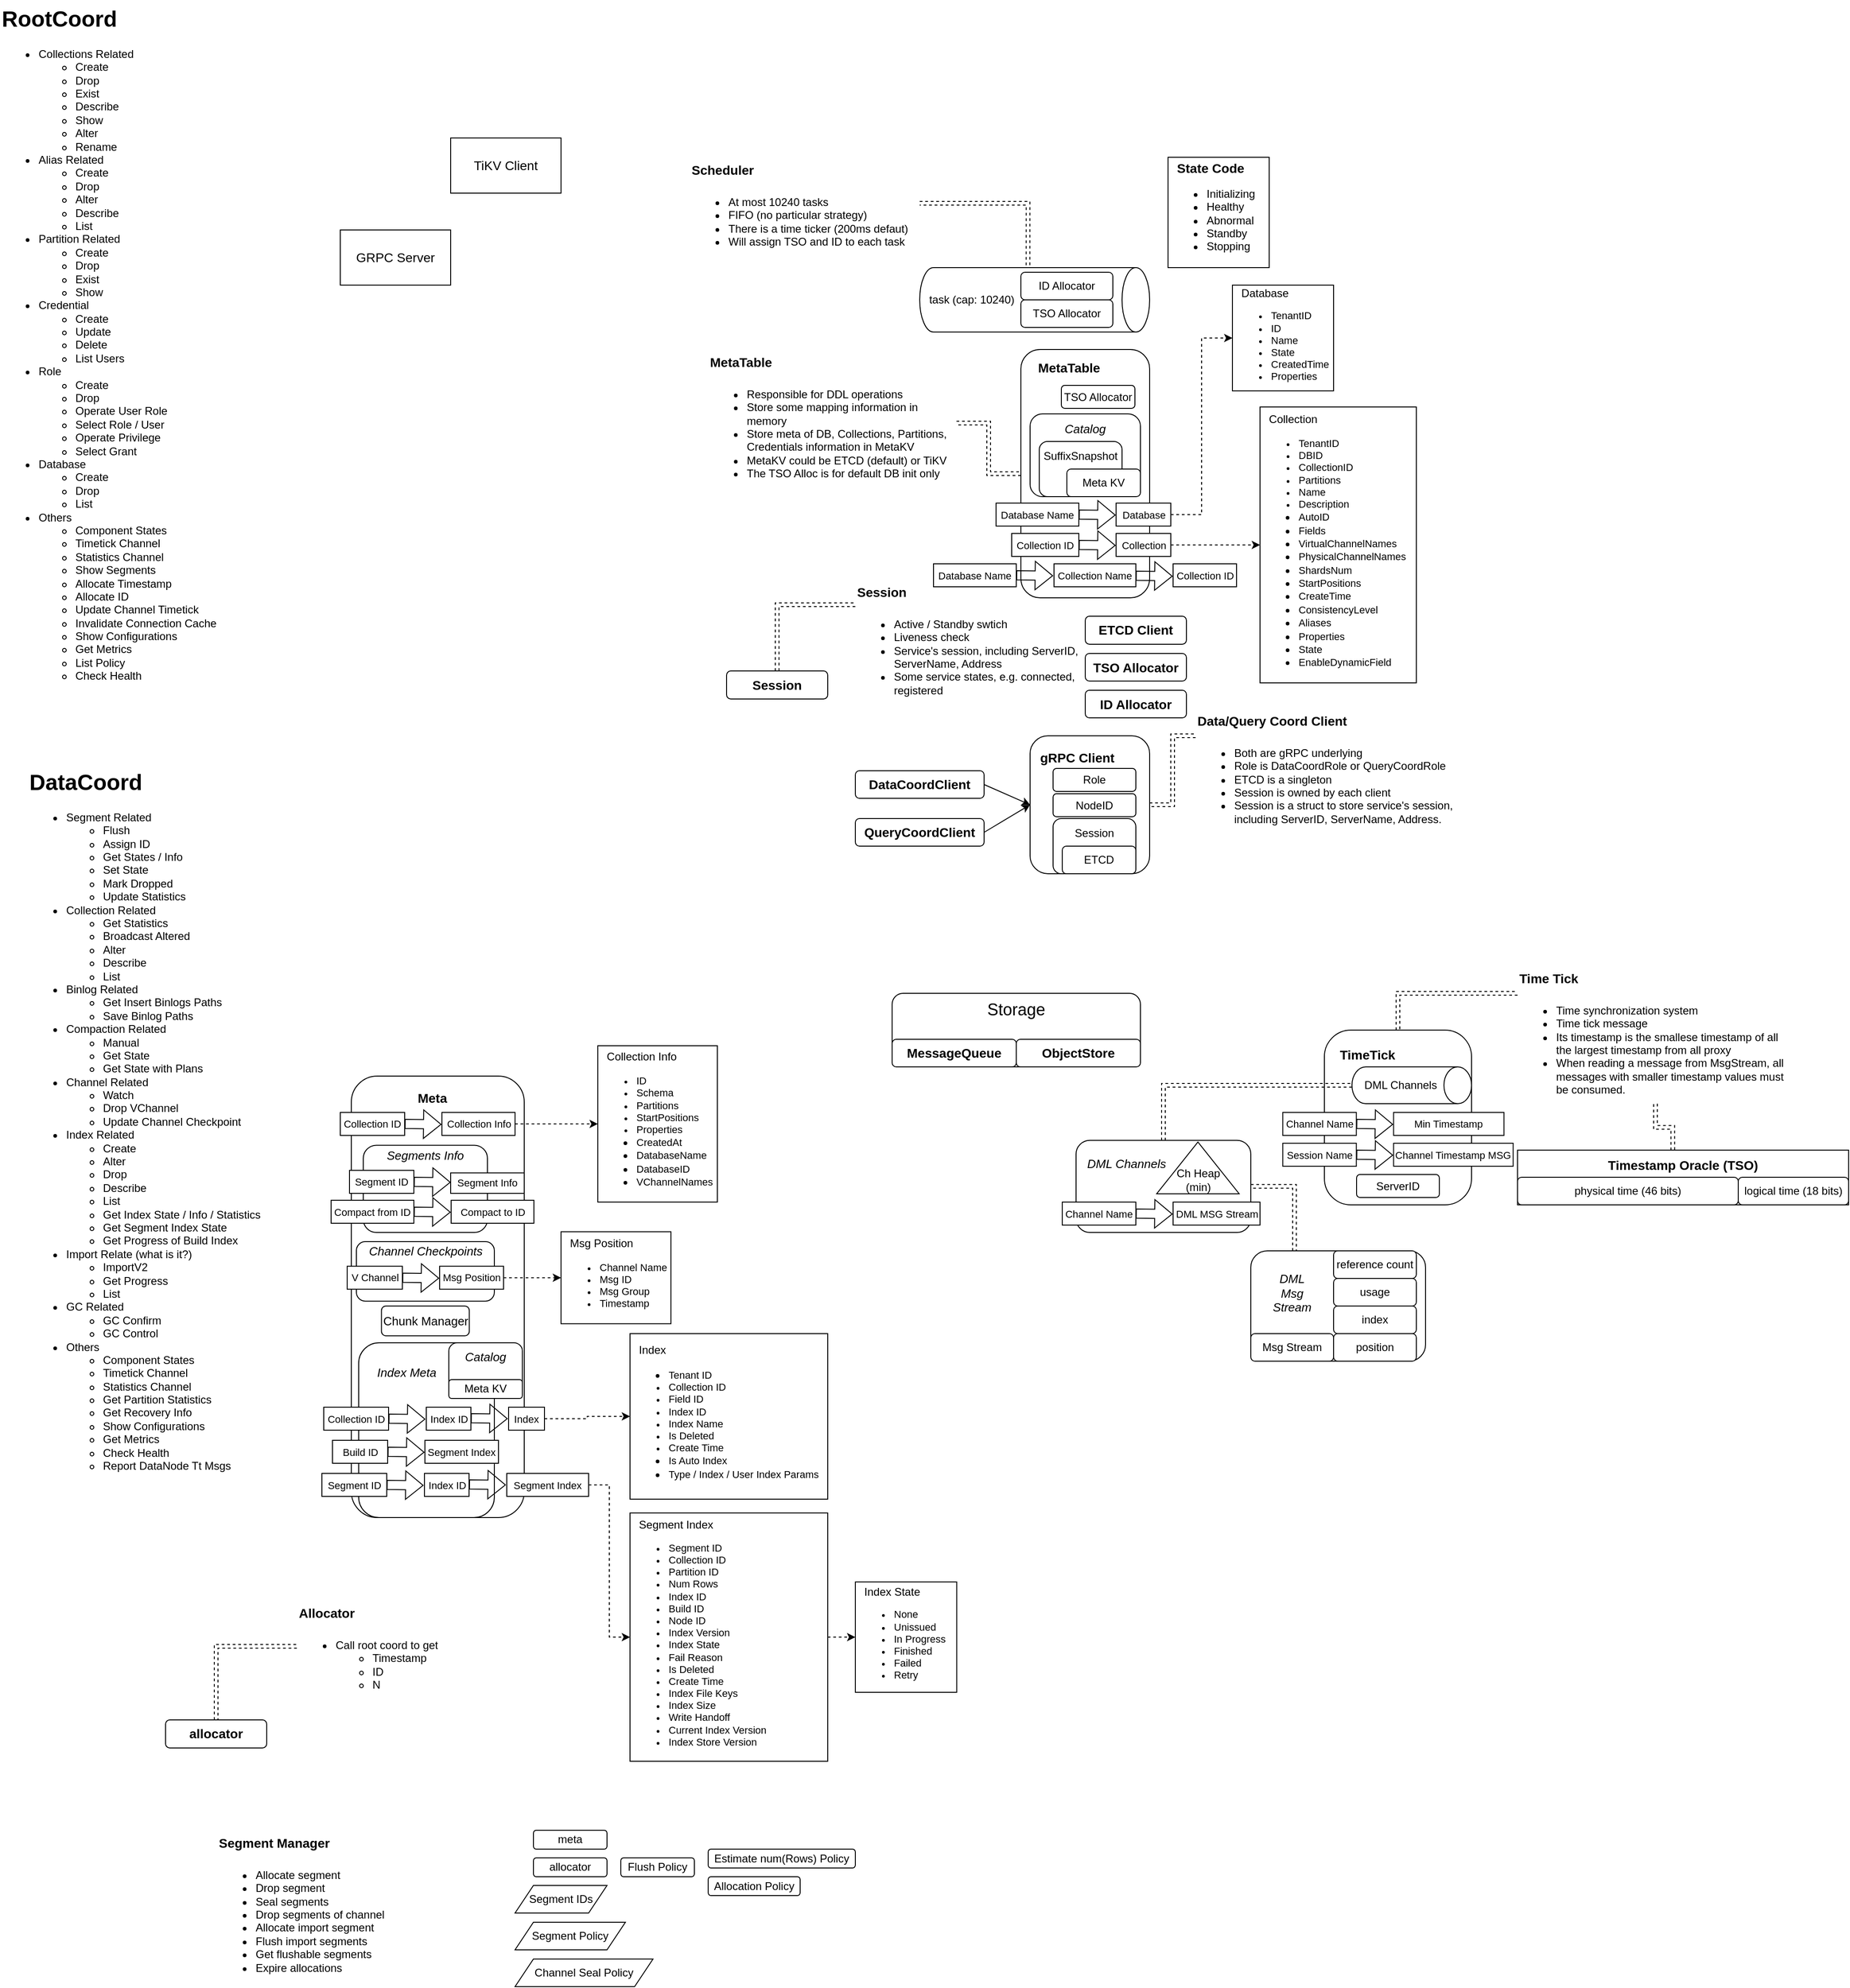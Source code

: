 <mxfile version="24.3.1" type="github">
  <diagram name="Page-1" id="iMUTDpLFSvKAjpd02B9K">
    <mxGraphModel dx="1306" dy="860" grid="1" gridSize="10" guides="1" tooltips="1" connect="1" arrows="1" fold="1" page="1" pageScale="1" pageWidth="850" pageHeight="1100" math="0" shadow="0">
      <root>
        <mxCell id="0" />
        <mxCell id="1" parent="0" />
        <mxCell id="WJ2p51wfmog2oyL80Z8o-6" value="" style="rounded=1;whiteSpace=wrap;html=1;" parent="1" vertex="1">
          <mxGeometry x="1210" y="1279.85" width="190" height="100.15" as="geometry" />
        </mxCell>
        <mxCell id="4HTonezWQRZoFRtsZxHR-10" value="&lt;div&gt;&lt;span style=&quot;font-size: 14px;&quot;&gt;&lt;b&gt;TimeTick&amp;nbsp; &amp;nbsp; &amp;nbsp; &amp;nbsp; &amp;nbsp; &amp;nbsp; &amp;nbsp; &amp;nbsp; &amp;nbsp;&lt;/b&gt;&lt;/span&gt;&lt;/div&gt;&lt;div&gt;&lt;span style=&quot;font-size: 14px;&quot;&gt;&lt;b&gt;&lt;br&gt;&lt;/b&gt;&lt;/span&gt;&lt;/div&gt;&lt;div&gt;&lt;span style=&quot;font-size: 14px;&quot;&gt;&lt;b&gt;&lt;br&gt;&lt;/b&gt;&lt;/span&gt;&lt;/div&gt;&lt;div&gt;&lt;span style=&quot;font-size: 14px;&quot;&gt;&lt;b&gt;&lt;br&gt;&lt;/b&gt;&lt;/span&gt;&lt;/div&gt;&lt;div&gt;&lt;br&gt;&lt;/div&gt;&lt;div&gt;&lt;br&gt;&lt;/div&gt;&lt;div&gt;&lt;br&gt;&lt;/div&gt;&lt;div&gt;&lt;br&gt;&lt;/div&gt;&lt;div&gt;&lt;br&gt;&lt;/div&gt;&lt;div&gt;&lt;br&gt;&lt;/div&gt;" style="rounded=1;whiteSpace=wrap;html=1;arcSize=18;" parent="1" vertex="1">
          <mxGeometry x="1480" y="1160" width="160" height="190" as="geometry" />
        </mxCell>
        <mxCell id="4HTonezWQRZoFRtsZxHR-8" value="" style="rounded=0;whiteSpace=wrap;html=1;" parent="1" vertex="1">
          <mxGeometry x="1690" y="1290.5" width="360" height="59.5" as="geometry" />
        </mxCell>
        <mxCell id="pA7A3yzOYTiXgBPnv5iG-15" value="&lt;div&gt;&lt;b style=&quot;&quot;&gt;&lt;font style=&quot;font-size: 14px;&quot;&gt;MetaTable&amp;nbsp; &amp;nbsp; &amp;nbsp; &amp;nbsp; &amp;nbsp;&lt;/font&gt;&lt;/b&gt;&lt;/div&gt;&lt;div&gt;&lt;b&gt;&lt;br&gt;&lt;/b&gt;&lt;/div&gt;&lt;div&gt;&lt;br&gt;&lt;/div&gt;&lt;div&gt;&lt;br&gt;&lt;/div&gt;&lt;div&gt;&lt;br&gt;&lt;/div&gt;&lt;div&gt;&lt;br&gt;&lt;/div&gt;&lt;div&gt;&lt;br&gt;&lt;/div&gt;&lt;div&gt;&lt;br&gt;&lt;/div&gt;&lt;div&gt;&lt;br&gt;&lt;/div&gt;&lt;div&gt;&lt;br&gt;&lt;/div&gt;&lt;div&gt;&lt;br&gt;&lt;/div&gt;&lt;div&gt;&lt;br&gt;&lt;/div&gt;&lt;div&gt;&lt;br&gt;&lt;/div&gt;&lt;div&gt;&lt;br&gt;&lt;/div&gt;&lt;div&gt;&lt;br&gt;&lt;/div&gt;&lt;div&gt;&lt;br&gt;&lt;/div&gt;&lt;div&gt;&lt;br&gt;&lt;/div&gt;" style="rounded=1;whiteSpace=wrap;html=1;" parent="1" vertex="1">
          <mxGeometry x="1150" y="420" width="140" height="270" as="geometry" />
        </mxCell>
        <mxCell id="pA7A3yzOYTiXgBPnv5iG-13" value="&lt;font style=&quot;font-size: 13px;&quot;&gt;&lt;i&gt;Catalog&lt;/i&gt;&lt;/font&gt;&lt;div&gt;&lt;b&gt;&lt;br&gt;&lt;/b&gt;&lt;/div&gt;&lt;div&gt;&lt;b&gt;&lt;br&gt;&lt;/b&gt;&lt;/div&gt;&lt;div&gt;&lt;b&gt;&lt;br&gt;&lt;/b&gt;&lt;/div&gt;&lt;div&gt;&lt;br&gt;&lt;/div&gt;" style="rounded=1;whiteSpace=wrap;html=1;" parent="1" vertex="1">
          <mxGeometry x="1160" y="490" width="120" height="90" as="geometry" />
        </mxCell>
        <mxCell id="pA7A3yzOYTiXgBPnv5iG-10" value="&lt;font style=&quot;font-size: 12px;&quot;&gt;SuffixSnapshot&lt;/font&gt;&lt;div&gt;&lt;font style=&quot;font-size: 12px;&quot;&gt;&lt;br&gt;&lt;/font&gt;&lt;/div&gt;&lt;div&gt;&lt;font style=&quot;font-size: 12px;&quot;&gt;&lt;br&gt;&lt;/font&gt;&lt;/div&gt;" style="rounded=1;whiteSpace=wrap;html=1;" parent="1" vertex="1">
          <mxGeometry x="1170" y="520" width="90" height="60" as="geometry" />
        </mxCell>
        <mxCell id="1H8OlDMclBCg87n2fOxV-1" value="&lt;h1 style=&quot;margin-top: 0px;&quot;&gt;RootCoord&lt;/h1&gt;&lt;p&gt;&lt;/p&gt;&lt;ul&gt;&lt;li&gt;Collections Related&lt;/li&gt;&lt;ul&gt;&lt;li&gt;Create&lt;/li&gt;&lt;li&gt;Drop&lt;/li&gt;&lt;li&gt;Exist&lt;/li&gt;&lt;li&gt;Describe&lt;/li&gt;&lt;li&gt;Show&lt;/li&gt;&lt;li&gt;Alter&lt;/li&gt;&lt;li&gt;Rename&lt;/li&gt;&lt;/ul&gt;&lt;li&gt;Alias Related&lt;/li&gt;&lt;ul&gt;&lt;li&gt;Create&lt;/li&gt;&lt;li&gt;Drop&lt;/li&gt;&lt;li&gt;Alter&lt;/li&gt;&lt;li&gt;Describe&lt;/li&gt;&lt;li&gt;List&lt;/li&gt;&lt;/ul&gt;&lt;li&gt;Partition Related&lt;/li&gt;&lt;ul&gt;&lt;li&gt;Create&lt;/li&gt;&lt;li&gt;Drop&lt;/li&gt;&lt;li&gt;Exist&lt;/li&gt;&lt;li&gt;Show&lt;/li&gt;&lt;/ul&gt;&lt;li&gt;Credential&lt;/li&gt;&lt;ul&gt;&lt;li&gt;Create&lt;/li&gt;&lt;li&gt;Update&lt;/li&gt;&lt;li&gt;Delete&lt;/li&gt;&lt;li&gt;List Users&lt;/li&gt;&lt;/ul&gt;&lt;li&gt;Role&lt;/li&gt;&lt;ul&gt;&lt;li&gt;Create&lt;/li&gt;&lt;li&gt;Drop&lt;/li&gt;&lt;li&gt;Operate User Role&lt;/li&gt;&lt;li&gt;Select Role / User&lt;/li&gt;&lt;li&gt;Operate Privilege&lt;/li&gt;&lt;li&gt;Select Grant&lt;/li&gt;&lt;/ul&gt;&lt;li&gt;Database&lt;/li&gt;&lt;ul&gt;&lt;li&gt;Create&lt;/li&gt;&lt;li&gt;Drop&lt;/li&gt;&lt;li&gt;List&lt;/li&gt;&lt;/ul&gt;&lt;li&gt;Others&lt;/li&gt;&lt;ul&gt;&lt;li&gt;Component States&lt;/li&gt;&lt;li&gt;Timetick Channel&lt;/li&gt;&lt;li&gt;Statistics Channel&lt;/li&gt;&lt;li&gt;Show Segments&lt;/li&gt;&lt;li&gt;Allocate Timestamp&lt;/li&gt;&lt;li&gt;Allocate ID&lt;/li&gt;&lt;li&gt;Update Channel Timetick&lt;/li&gt;&lt;li&gt;Invalidate Connection Cache&lt;/li&gt;&lt;li&gt;Show Configurations&lt;/li&gt;&lt;li&gt;Get Metrics&lt;/li&gt;&lt;li&gt;List Policy&lt;/li&gt;&lt;li&gt;Check Health&lt;/li&gt;&lt;/ul&gt;&lt;/ul&gt;&lt;p&gt;&lt;/p&gt;" style="text;html=1;whiteSpace=wrap;overflow=hidden;rounded=0;" parent="1" vertex="1">
          <mxGeometry x="40" y="40" width="270" height="750" as="geometry" />
        </mxCell>
        <mxCell id="1H8OlDMclBCg87n2fOxV-5" value="&lt;font style=&quot;font-size: 14px;&quot;&gt;GRPC Server&lt;/font&gt;" style="rounded=0;whiteSpace=wrap;html=1;" parent="1" vertex="1">
          <mxGeometry x="410" y="290" width="120" height="60" as="geometry" />
        </mxCell>
        <mxCell id="1H8OlDMclBCg87n2fOxV-8" value="&lt;font style=&quot;font-size: 14px;&quot;&gt;TiKV Client&lt;/font&gt;" style="rounded=0;whiteSpace=wrap;html=1;" parent="1" vertex="1">
          <mxGeometry x="530" y="190" width="120" height="60" as="geometry" />
        </mxCell>
        <mxCell id="1H8OlDMclBCg87n2fOxV-25" value="&lt;font style=&quot;font-size: 14px;&quot;&gt;&amp;nbsp; &lt;/font&gt;&lt;font style=&quot;font-size: 14px;&quot;&gt;&lt;b&gt;State Code&lt;/b&gt;&lt;/font&gt;&lt;div&gt;&lt;ul&gt;&lt;li&gt;&lt;font style=&quot;font-size: 12px;&quot;&gt;Initializing&lt;/font&gt;&lt;/li&gt;&lt;li&gt;&lt;font style=&quot;font-size: 12px;&quot;&gt;Healthy&lt;/font&gt;&lt;/li&gt;&lt;li&gt;&lt;font style=&quot;font-size: 12px;&quot;&gt;Abnormal&lt;/font&gt;&lt;/li&gt;&lt;li&gt;&lt;font style=&quot;font-size: 12px;&quot;&gt;Standby&lt;/font&gt;&lt;/li&gt;&lt;li&gt;&lt;font style=&quot;font-size: 12px;&quot;&gt;Stopping&lt;/font&gt;&lt;/li&gt;&lt;/ul&gt;&lt;/div&gt;" style="rounded=0;whiteSpace=wrap;html=1;align=left;" parent="1" vertex="1">
          <mxGeometry x="1310" y="211" width="110" height="120" as="geometry" />
        </mxCell>
        <mxCell id="1H8OlDMclBCg87n2fOxV-26" value="&lt;span style=&quot;font-size: 18px;&quot;&gt;&lt;font style=&quot;font-size: 18px;&quot;&gt;Storage&lt;/font&gt;&lt;/span&gt;&lt;div style=&quot;font-size: 18px;&quot;&gt;&lt;font style=&quot;font-size: 18px;&quot;&gt;&lt;br&gt;&lt;/font&gt;&lt;/div&gt;&lt;div style=&quot;font-size: 18px;&quot;&gt;&lt;b&gt;&lt;font style=&quot;font-size: 14px;&quot;&gt;&lt;br&gt;&lt;/font&gt;&lt;/b&gt;&lt;/div&gt;" style="rounded=1;whiteSpace=wrap;html=1;" parent="1" vertex="1">
          <mxGeometry x="1010" y="1120" width="270" height="80" as="geometry" />
        </mxCell>
        <mxCell id="pA7A3yzOYTiXgBPnv5iG-1" value="&amp;nbsp;task (cap: 10240)" style="shape=cylinder3;whiteSpace=wrap;html=1;boundedLbl=1;backgroundOutline=1;size=15;direction=south;align=left;" parent="1" vertex="1">
          <mxGeometry x="1040" y="331" width="250" height="70" as="geometry" />
        </mxCell>
        <mxCell id="pA7A3yzOYTiXgBPnv5iG-2" value="&lt;h1 style=&quot;margin-top: 0px;&quot;&gt;&lt;font style=&quot;font-size: 14px;&quot;&gt;Scheduler&lt;/font&gt;&lt;/h1&gt;&lt;p&gt;&lt;/p&gt;&lt;ul&gt;&lt;li&gt;At most 10240 tasks&lt;/li&gt;&lt;li&gt;FIFO (no particular strategy)&lt;/li&gt;&lt;li&gt;There is a time ticker (200ms defaut)&lt;/li&gt;&lt;li&gt;Will assign TSO and ID to each task&lt;/li&gt;&lt;/ul&gt;&lt;p&gt;&lt;/p&gt;" style="text;html=1;whiteSpace=wrap;overflow=hidden;rounded=0;" parent="1" vertex="1">
          <mxGeometry x="790" y="201" width="250" height="120" as="geometry" />
        </mxCell>
        <mxCell id="pA7A3yzOYTiXgBPnv5iG-3" value="&lt;font style=&quot;font-size: 14px;&quot;&gt;&lt;b&gt;ID Allocator&lt;/b&gt;&lt;/font&gt;" style="rounded=1;whiteSpace=wrap;html=1;" parent="1" vertex="1">
          <mxGeometry x="1220" y="790.5" width="110" height="30" as="geometry" />
        </mxCell>
        <mxCell id="S3bbYTHunRU67dtETxX3-8" value="" style="rounded=0;orthogonalLoop=1;jettySize=auto;html=1;entryX=0;entryY=0.5;entryDx=0;entryDy=0;exitX=1;exitY=0.5;exitDx=0;exitDy=0;" parent="1" source="pA7A3yzOYTiXgBPnv5iG-4" target="S3bbYTHunRU67dtETxX3-2" edge="1">
          <mxGeometry relative="1" as="geometry" />
        </mxCell>
        <mxCell id="pA7A3yzOYTiXgBPnv5iG-4" value="&lt;span style=&quot;font-size: 14px;&quot;&gt;&lt;b&gt;DataCoordClient&lt;/b&gt;&lt;/span&gt;" style="rounded=1;whiteSpace=wrap;html=1;" parent="1" vertex="1">
          <mxGeometry x="970" y="878" width="140" height="30" as="geometry" />
        </mxCell>
        <mxCell id="pA7A3yzOYTiXgBPnv5iG-5" style="rounded=0;orthogonalLoop=1;jettySize=auto;html=1;exitX=1;exitY=0.5;exitDx=0;exitDy=0;entryX=-0.037;entryY=0.529;entryDx=0;entryDy=0;entryPerimeter=0;shape=link;edgeStyle=orthogonalEdgeStyle;dashed=1;" parent="1" source="pA7A3yzOYTiXgBPnv5iG-2" target="pA7A3yzOYTiXgBPnv5iG-1" edge="1">
          <mxGeometry relative="1" as="geometry" />
        </mxCell>
        <mxCell id="pA7A3yzOYTiXgBPnv5iG-6" value="&lt;h1 style=&quot;margin-top: 0px;&quot;&gt;&lt;font style=&quot;font-size: 14px;&quot;&gt;MetaTable&lt;/font&gt;&lt;/h1&gt;&lt;p&gt;&lt;/p&gt;&lt;ul&gt;&lt;li&gt;&lt;span style=&quot;background-color: initial;&quot;&gt;Responsible for DDL operations&lt;/span&gt;&lt;/li&gt;&lt;li&gt;&lt;span style=&quot;background-color: initial;&quot;&gt;Store some mapping information in memory&lt;/span&gt;&lt;/li&gt;&lt;li&gt;&lt;span style=&quot;background-color: initial;&quot;&gt;Store meta of DB, Collections, Partitions, Credentials information in MetaKV&lt;/span&gt;&lt;/li&gt;&lt;li&gt;&lt;span style=&quot;background-color: initial;&quot;&gt;MetaKV could be ETCD (default) or TiKV&lt;/span&gt;&lt;/li&gt;&lt;li&gt;&lt;span style=&quot;background-color: initial;&quot;&gt;The TSO Alloc is for default DB init only&lt;/span&gt;&lt;/li&gt;&lt;/ul&gt;&lt;p&gt;&lt;/p&gt;" style="text;html=1;whiteSpace=wrap;overflow=hidden;rounded=0;" parent="1" vertex="1">
          <mxGeometry x="810" y="410" width="270" height="180" as="geometry" />
        </mxCell>
        <mxCell id="pA7A3yzOYTiXgBPnv5iG-7" value="&lt;font style=&quot;font-size: 12px;&quot;&gt;Meta KV&lt;/font&gt;" style="rounded=1;whiteSpace=wrap;html=1;" parent="1" vertex="1">
          <mxGeometry x="1200" y="550" width="80" height="30" as="geometry" />
        </mxCell>
        <mxCell id="pA7A3yzOYTiXgBPnv5iG-17" value="&lt;font style=&quot;font-size: 12px;&quot;&gt;TSO Allocator&lt;/font&gt;" style="rounded=1;whiteSpace=wrap;html=1;" parent="1" vertex="1">
          <mxGeometry x="1150" y="366" width="100" height="30" as="geometry" />
        </mxCell>
        <mxCell id="pA7A3yzOYTiXgBPnv5iG-18" value="&lt;font style=&quot;font-size: 12px;&quot;&gt;ID Allocator&lt;/font&gt;" style="rounded=1;whiteSpace=wrap;html=1;" parent="1" vertex="1">
          <mxGeometry x="1150" y="336" width="100" height="30" as="geometry" />
        </mxCell>
        <mxCell id="brf_WzkIbhwDBPpYxKt3-1" value="&lt;font style=&quot;font-size: 14px;&quot;&gt;&lt;b&gt;ETCD Client&lt;/b&gt;&lt;/font&gt;" style="rounded=1;whiteSpace=wrap;html=1;" parent="1" vertex="1">
          <mxGeometry x="1220" y="710" width="110" height="30.5" as="geometry" />
        </mxCell>
        <mxCell id="brf_WzkIbhwDBPpYxKt3-6" value="&lt;font style=&quot;font-size: 12px;&quot;&gt;TSO Allocator&lt;/font&gt;" style="rounded=1;whiteSpace=wrap;html=1;" parent="1" vertex="1">
          <mxGeometry x="1194" y="459" width="80" height="25" as="geometry" />
        </mxCell>
        <mxCell id="brf_WzkIbhwDBPpYxKt3-11" value="&lt;font style=&quot;font-size: 14px;&quot;&gt;&lt;b&gt;TSO Allocator&lt;/b&gt;&lt;/font&gt;" style="rounded=1;whiteSpace=wrap;html=1;" parent="1" vertex="1">
          <mxGeometry x="1220" y="750.5" width="110" height="30" as="geometry" />
        </mxCell>
        <mxCell id="brf_WzkIbhwDBPpYxKt3-12" value="&lt;span style=&quot;font-size: 14px;&quot;&gt;&lt;b&gt;QueryCoordClient&lt;/b&gt;&lt;/span&gt;" style="rounded=1;whiteSpace=wrap;html=1;" parent="1" vertex="1">
          <mxGeometry x="970" y="930" width="140" height="30" as="geometry" />
        </mxCell>
        <mxCell id="S3bbYTHunRU67dtETxX3-2" value="&lt;div&gt;&lt;span style=&quot;background-color: initial; font-size: 14px;&quot;&gt;&lt;b&gt;gRPC Client&lt;/b&gt;&lt;/span&gt;&lt;b style=&quot;&quot;&gt;&lt;font style=&quot;font-size: 14px;&quot;&gt;&amp;nbsp; &amp;nbsp; &amp;nbsp; &amp;nbsp;&lt;/font&gt;&lt;/b&gt;&lt;/div&gt;&lt;div&gt;&lt;b style=&quot;&quot;&gt;&lt;font style=&quot;font-size: 14px;&quot;&gt;&lt;br&gt;&lt;/font&gt;&lt;/b&gt;&lt;/div&gt;&lt;div&gt;&lt;br&gt;&lt;/div&gt;&lt;div&gt;&lt;br&gt;&lt;/div&gt;&lt;div&gt;&lt;br&gt;&lt;/div&gt;&lt;div&gt;&lt;br&gt;&lt;/div&gt;&lt;div&gt;&lt;br&gt;&lt;/div&gt;&lt;div&gt;&lt;br&gt;&lt;/div&gt;" style="rounded=1;whiteSpace=wrap;html=1;" parent="1" vertex="1">
          <mxGeometry x="1160" y="840" width="130" height="150" as="geometry" />
        </mxCell>
        <mxCell id="S3bbYTHunRU67dtETxX3-4" value="Session&lt;br&gt;&lt;div&gt;&lt;font style=&quot;font-size: 12px;&quot;&gt;&lt;br&gt;&lt;/font&gt;&lt;/div&gt;&lt;div&gt;&lt;font style=&quot;font-size: 12px;&quot;&gt;&lt;br&gt;&lt;/font&gt;&lt;/div&gt;" style="rounded=1;whiteSpace=wrap;html=1;" parent="1" vertex="1">
          <mxGeometry x="1185" y="930" width="90" height="60" as="geometry" />
        </mxCell>
        <mxCell id="S3bbYTHunRU67dtETxX3-5" value="&lt;font style=&quot;font-size: 12px;&quot;&gt;ETCD&lt;/font&gt;" style="rounded=1;whiteSpace=wrap;html=1;" parent="1" vertex="1">
          <mxGeometry x="1195" y="960" width="80" height="30" as="geometry" />
        </mxCell>
        <mxCell id="S3bbYTHunRU67dtETxX3-6" value="&lt;font style=&quot;font-size: 12px;&quot;&gt;NodeID&lt;/font&gt;" style="rounded=1;whiteSpace=wrap;html=1;" parent="1" vertex="1">
          <mxGeometry x="1185" y="903" width="90" height="25" as="geometry" />
        </mxCell>
        <mxCell id="S3bbYTHunRU67dtETxX3-7" value="&lt;font style=&quot;font-size: 12px;&quot;&gt;Role&lt;/font&gt;" style="rounded=1;whiteSpace=wrap;html=1;" parent="1" vertex="1">
          <mxGeometry x="1185" y="875.5" width="90" height="25" as="geometry" />
        </mxCell>
        <mxCell id="S3bbYTHunRU67dtETxX3-9" value="" style="rounded=0;orthogonalLoop=1;jettySize=auto;html=1;entryX=0;entryY=0.5;entryDx=0;entryDy=0;exitX=1;exitY=0.5;exitDx=0;exitDy=0;" parent="1" source="brf_WzkIbhwDBPpYxKt3-12" target="S3bbYTHunRU67dtETxX3-2" edge="1">
          <mxGeometry relative="1" as="geometry">
            <mxPoint x="1120" y="903" as="sourcePoint" />
            <mxPoint x="1170" y="888" as="targetPoint" />
          </mxGeometry>
        </mxCell>
        <mxCell id="S3bbYTHunRU67dtETxX3-10" value="&lt;h1 style=&quot;margin-top: 0px;&quot;&gt;&lt;font style=&quot;font-size: 14px;&quot;&gt;Data/Query Coord Client&lt;/font&gt;&lt;/h1&gt;&lt;p&gt;&lt;/p&gt;&lt;ul&gt;&lt;li&gt;&lt;span style=&quot;background-color: initial;&quot;&gt;Both are gRPC underlying&lt;/span&gt;&lt;/li&gt;&lt;li&gt;&lt;span style=&quot;background-color: initial;&quot;&gt;Role is DataCoordRole or QueryCoordRole&lt;br&gt;&lt;/span&gt;&lt;/li&gt;&lt;li&gt;ETCD is a singleton&lt;/li&gt;&lt;li&gt;Session is owned by each client&lt;/li&gt;&lt;li&gt;Session is a struct to store service&#39;s session, including ServerID, ServerName, Address.&lt;/li&gt;&lt;/ul&gt;&lt;p&gt;&lt;/p&gt;" style="text;html=1;whiteSpace=wrap;overflow=hidden;rounded=0;" parent="1" vertex="1">
          <mxGeometry x="1340" y="800" width="300" height="160" as="geometry" />
        </mxCell>
        <mxCell id="S3bbYTHunRU67dtETxX3-12" value="&lt;font style=&quot;font-size: 14px;&quot;&gt;&lt;b&gt;MessageQueue&lt;/b&gt;&lt;/font&gt;" style="rounded=1;whiteSpace=wrap;html=1;" parent="1" vertex="1">
          <mxGeometry x="1010" y="1170" width="135" height="30" as="geometry" />
        </mxCell>
        <mxCell id="S3bbYTHunRU67dtETxX3-13" value="&lt;font style=&quot;font-size: 14px;&quot;&gt;&lt;b&gt;ObjectStore&lt;/b&gt;&lt;/font&gt;" style="rounded=1;whiteSpace=wrap;html=1;" parent="1" vertex="1">
          <mxGeometry x="1145" y="1170" width="135" height="30" as="geometry" />
        </mxCell>
        <mxCell id="XAOSZmzWxWmOJZL5pZO_-1" style="rounded=0;orthogonalLoop=1;jettySize=auto;html=1;exitX=1;exitY=0.5;exitDx=0;exitDy=0;entryX=0;entryY=0.5;entryDx=0;entryDy=0;shape=link;edgeStyle=orthogonalEdgeStyle;dashed=1;" parent="1" source="pA7A3yzOYTiXgBPnv5iG-6" target="pA7A3yzOYTiXgBPnv5iG-15" edge="1">
          <mxGeometry relative="1" as="geometry">
            <mxPoint x="1050" y="300" as="sourcePoint" />
            <mxPoint x="1168" y="367" as="targetPoint" />
          </mxGeometry>
        </mxCell>
        <mxCell id="XAOSZmzWxWmOJZL5pZO_-2" style="rounded=0;orthogonalLoop=1;jettySize=auto;html=1;exitX=1;exitY=0.5;exitDx=0;exitDy=0;entryX=0;entryY=0.25;entryDx=0;entryDy=0;shape=link;edgeStyle=orthogonalEdgeStyle;dashed=1;" parent="1" source="S3bbYTHunRU67dtETxX3-2" target="S3bbYTHunRU67dtETxX3-10" edge="1">
          <mxGeometry relative="1" as="geometry">
            <mxPoint x="1310" y="760" as="sourcePoint" />
            <mxPoint x="1380" y="810" as="targetPoint" />
          </mxGeometry>
        </mxCell>
        <mxCell id="XAOSZmzWxWmOJZL5pZO_-3" value="&lt;font style=&quot;font-size: 14px;&quot;&gt;&lt;b&gt;Session&lt;/b&gt;&lt;/font&gt;" style="rounded=1;whiteSpace=wrap;html=1;" parent="1" vertex="1">
          <mxGeometry x="830" y="769.5" width="110" height="30.5" as="geometry" />
        </mxCell>
        <mxCell id="XAOSZmzWxWmOJZL5pZO_-4" value="&lt;h1 style=&quot;margin-top: 0px;&quot;&gt;&lt;font style=&quot;font-size: 14px;&quot;&gt;Session&lt;/font&gt;&lt;/h1&gt;&lt;p&gt;&lt;/p&gt;&lt;ul&gt;&lt;li&gt;&lt;span style=&quot;background-color: initial;&quot;&gt;Active / Standby swtich&lt;/span&gt;&lt;/li&gt;&lt;li&gt;Liveness check&lt;/li&gt;&lt;li&gt;Service&#39;s session, including ServerID, ServerName, Address&lt;/li&gt;&lt;li&gt;Some service states, e.g. connected, registered&lt;/li&gt;&lt;/ul&gt;&lt;p&gt;&lt;/p&gt;" style="text;html=1;whiteSpace=wrap;overflow=hidden;rounded=0;" parent="1" vertex="1">
          <mxGeometry x="970" y="660" width="246" height="150" as="geometry" />
        </mxCell>
        <mxCell id="4HTonezWQRZoFRtsZxHR-1" style="rounded=0;orthogonalLoop=1;jettySize=auto;html=1;exitX=0.5;exitY=0;exitDx=0;exitDy=0;shape=link;edgeStyle=orthogonalEdgeStyle;dashed=1;entryX=0;entryY=0.25;entryDx=0;entryDy=0;" parent="1" source="XAOSZmzWxWmOJZL5pZO_-3" target="XAOSZmzWxWmOJZL5pZO_-4" edge="1">
          <mxGeometry relative="1" as="geometry">
            <mxPoint x="899.5" y="634.75" as="sourcePoint" />
            <mxPoint x="890" y="690" as="targetPoint" />
          </mxGeometry>
        </mxCell>
        <mxCell id="4HTonezWQRZoFRtsZxHR-3" value="&lt;h1 style=&quot;margin-top: 0px;&quot;&gt;&lt;font style=&quot;font-size: 14px;&quot;&gt;Time Tick&lt;/font&gt;&lt;/h1&gt;&lt;p&gt;&lt;/p&gt;&lt;ul&gt;&lt;li&gt;Time synchronization system&amp;nbsp;&lt;/li&gt;&lt;li&gt;Time tick message&lt;/li&gt;&lt;li&gt;&lt;span style=&quot;background-color: initial;&quot;&gt;Its timestamp is the smallese timestamp of all the largest timestamp from all proxy&lt;/span&gt;&lt;/li&gt;&lt;li&gt;When reading a message from MsgStream, all messages with smaller timestamp values must be consumed.&lt;br&gt;&lt;/li&gt;&lt;/ul&gt;&lt;p&gt;&lt;/p&gt;" style="text;html=1;whiteSpace=wrap;overflow=hidden;rounded=0;" parent="1" vertex="1">
          <mxGeometry x="1690" y="1080" width="300" height="160" as="geometry" />
        </mxCell>
        <mxCell id="4HTonezWQRZoFRtsZxHR-4" value="&lt;font style=&quot;font-size: 12px;&quot;&gt;physical time (46 bits)&lt;/font&gt;" style="rounded=1;whiteSpace=wrap;html=1;" parent="1" vertex="1">
          <mxGeometry x="1690" y="1320" width="240" height="30" as="geometry" />
        </mxCell>
        <mxCell id="4HTonezWQRZoFRtsZxHR-5" value="&lt;font style=&quot;font-size: 12px;&quot;&gt;logical time (18 bits)&lt;/font&gt;" style="rounded=1;whiteSpace=wrap;html=1;" parent="1" vertex="1">
          <mxGeometry x="1930" y="1320" width="120" height="30" as="geometry" />
        </mxCell>
        <mxCell id="4HTonezWQRZoFRtsZxHR-9" value="&lt;font style=&quot;font-size: 14px;&quot;&gt;&lt;b&gt;Timestamp Oracle (TSO)&lt;/b&gt;&lt;/font&gt;" style="text;html=1;align=center;verticalAlign=middle;whiteSpace=wrap;rounded=0;" parent="1" vertex="1">
          <mxGeometry x="1780" y="1291.5" width="180" height="30" as="geometry" />
        </mxCell>
        <mxCell id="4HTonezWQRZoFRtsZxHR-14" value="&lt;font style=&quot;font-size: 12px;&quot;&gt;ServerID&lt;/font&gt;" style="rounded=1;whiteSpace=wrap;html=1;" parent="1" vertex="1">
          <mxGeometry x="1515" y="1317" width="90" height="25" as="geometry" />
        </mxCell>
        <mxCell id="4HTonezWQRZoFRtsZxHR-15" value="DML Channels" style="shape=cylinder3;whiteSpace=wrap;html=1;boundedLbl=1;backgroundOutline=1;size=15;direction=south;" parent="1" vertex="1">
          <mxGeometry x="1510" y="1200" width="130" height="40" as="geometry" />
        </mxCell>
        <mxCell id="4HTonezWQRZoFRtsZxHR-41" style="rounded=0;orthogonalLoop=1;jettySize=auto;html=1;exitX=0.5;exitY=0;exitDx=0;exitDy=0;shape=link;edgeStyle=orthogonalEdgeStyle;dashed=1;entryX=0;entryY=0.25;entryDx=0;entryDy=0;" parent="1" source="4HTonezWQRZoFRtsZxHR-10" target="4HTonezWQRZoFRtsZxHR-3" edge="1">
          <mxGeometry relative="1" as="geometry">
            <mxPoint x="1300" y="925" as="sourcePoint" />
            <mxPoint x="1640" y="1110" as="targetPoint" />
          </mxGeometry>
        </mxCell>
        <mxCell id="4HTonezWQRZoFRtsZxHR-42" style="rounded=0;orthogonalLoop=1;jettySize=auto;html=1;exitX=0.438;exitY=-0.029;exitDx=0;exitDy=0;shape=link;edgeStyle=orthogonalEdgeStyle;dashed=1;exitPerimeter=0;entryX=0.5;entryY=1;entryDx=0;entryDy=0;" parent="1" source="4HTonezWQRZoFRtsZxHR-9" target="4HTonezWQRZoFRtsZxHR-3" edge="1">
          <mxGeometry relative="1" as="geometry">
            <mxPoint x="1570" y="1170" as="sourcePoint" />
            <mxPoint x="1839" y="1220" as="targetPoint" />
          </mxGeometry>
        </mxCell>
        <mxCell id="WJ2p51wfmog2oyL80Z8o-3" value="" style="triangle;whiteSpace=wrap;html=1;rotation=-90;" parent="1" vertex="1">
          <mxGeometry x="1314.38" y="1265" width="56.25" height="89.69" as="geometry" />
        </mxCell>
        <mxCell id="WJ2p51wfmog2oyL80Z8o-4" value="&lt;font style=&quot;font-size: 13px;&quot;&gt;&lt;i&gt;DML Channels&lt;/i&gt;&lt;/font&gt;" style="text;html=1;align=center;verticalAlign=middle;whiteSpace=wrap;rounded=0;" parent="1" vertex="1">
          <mxGeometry x="1220" y="1289.85" width="90" height="30" as="geometry" />
        </mxCell>
        <mxCell id="WJ2p51wfmog2oyL80Z8o-5" value="Ch Heap&lt;div&gt;(min)&lt;/div&gt;" style="text;html=1;align=center;verticalAlign=middle;whiteSpace=wrap;rounded=0;" parent="1" vertex="1">
          <mxGeometry x="1312.5" y="1308.03" width="60" height="29.94" as="geometry" />
        </mxCell>
        <mxCell id="WJ2p51wfmog2oyL80Z8o-10" value="" style="rounded=1;whiteSpace=wrap;html=1;" parent="1" vertex="1">
          <mxGeometry x="1400" y="1400" width="190" height="120" as="geometry" />
        </mxCell>
        <mxCell id="WJ2p51wfmog2oyL80Z8o-11" value="&lt;font style=&quot;font-size: 13px;&quot;&gt;&lt;i&gt;DML&lt;/i&gt;&lt;/font&gt;&lt;div&gt;&lt;font style=&quot;font-size: 13px;&quot;&gt;&lt;i&gt;Msg&lt;/i&gt;&lt;/font&gt;&lt;/div&gt;&lt;div&gt;&lt;font style=&quot;font-size: 13px;&quot;&gt;&lt;i&gt;Stream&lt;/i&gt;&lt;/font&gt;&lt;/div&gt;" style="text;html=1;align=center;verticalAlign=middle;whiteSpace=wrap;rounded=0;" parent="1" vertex="1">
          <mxGeometry x="1400" y="1411" width="90" height="70" as="geometry" />
        </mxCell>
        <mxCell id="WJ2p51wfmog2oyL80Z8o-12" value="&lt;font style=&quot;font-size: 12px;&quot;&gt;reference count&lt;/font&gt;" style="rounded=1;whiteSpace=wrap;html=1;" parent="1" vertex="1">
          <mxGeometry x="1490" y="1400" width="90" height="30" as="geometry" />
        </mxCell>
        <mxCell id="WJ2p51wfmog2oyL80Z8o-13" value="&lt;font style=&quot;font-size: 12px;&quot;&gt;usage&lt;/font&gt;" style="rounded=1;whiteSpace=wrap;html=1;" parent="1" vertex="1">
          <mxGeometry x="1490" y="1430" width="90" height="30" as="geometry" />
        </mxCell>
        <mxCell id="WJ2p51wfmog2oyL80Z8o-14" value="index" style="rounded=1;whiteSpace=wrap;html=1;" parent="1" vertex="1">
          <mxGeometry x="1490" y="1460" width="90" height="30" as="geometry" />
        </mxCell>
        <mxCell id="WJ2p51wfmog2oyL80Z8o-15" value="position" style="rounded=1;whiteSpace=wrap;html=1;" parent="1" vertex="1">
          <mxGeometry x="1490" y="1490" width="90" height="30" as="geometry" />
        </mxCell>
        <mxCell id="WJ2p51wfmog2oyL80Z8o-16" style="rounded=0;orthogonalLoop=1;jettySize=auto;html=1;exitX=0.5;exitY=1;exitDx=0;exitDy=0;shape=link;edgeStyle=orthogonalEdgeStyle;dashed=1;entryX=0.5;entryY=0;entryDx=0;entryDy=0;exitPerimeter=0;" parent="1" source="4HTonezWQRZoFRtsZxHR-15" target="WJ2p51wfmog2oyL80Z8o-6" edge="1">
          <mxGeometry relative="1" as="geometry">
            <mxPoint x="1570" y="1170" as="sourcePoint" />
            <mxPoint x="1700" y="1130" as="targetPoint" />
          </mxGeometry>
        </mxCell>
        <mxCell id="WJ2p51wfmog2oyL80Z8o-17" style="rounded=0;orthogonalLoop=1;jettySize=auto;html=1;exitX=0.25;exitY=0;exitDx=0;exitDy=0;shape=link;edgeStyle=orthogonalEdgeStyle;dashed=1;entryX=1;entryY=0.5;entryDx=0;entryDy=0;" parent="1" source="WJ2p51wfmog2oyL80Z8o-10" target="WJ2p51wfmog2oyL80Z8o-6" edge="1">
          <mxGeometry relative="1" as="geometry">
            <mxPoint x="1520" y="1230" as="sourcePoint" />
            <mxPoint x="1315" y="1290" as="targetPoint" />
          </mxGeometry>
        </mxCell>
        <mxCell id="WJ2p51wfmog2oyL80Z8o-18" value="Msg Stream" style="rounded=1;whiteSpace=wrap;html=1;" parent="1" vertex="1">
          <mxGeometry x="1400" y="1490" width="90" height="30" as="geometry" />
        </mxCell>
        <mxCell id="_K8zZYC14tMH0tkGLDe7-1" value="&lt;h1 style=&quot;margin-top: 0px;&quot;&gt;DataCoord&lt;/h1&gt;&lt;p&gt;&lt;/p&gt;&lt;ul&gt;&lt;li&gt;Segment Related&lt;/li&gt;&lt;ul&gt;&lt;li&gt;Flush&lt;/li&gt;&lt;li&gt;Assign ID&lt;/li&gt;&lt;li&gt;Get States / Info&lt;/li&gt;&lt;li&gt;Set State&lt;/li&gt;&lt;li&gt;Mark Dropped&lt;/li&gt;&lt;li&gt;Update&amp;nbsp;Statistics&lt;/li&gt;&lt;/ul&gt;&lt;li&gt;Collection Related&lt;/li&gt;&lt;ul&gt;&lt;li&gt;Get Statistics&lt;/li&gt;&lt;li&gt;Broadcast Altered&lt;/li&gt;&lt;li&gt;Alter&lt;/li&gt;&lt;li&gt;Describe&lt;/li&gt;&lt;li&gt;List&lt;/li&gt;&lt;/ul&gt;&lt;li&gt;Binlog Related&lt;br&gt;&lt;/li&gt;&lt;ul&gt;&lt;li&gt;Get Insert Binlogs Paths&lt;/li&gt;&lt;li&gt;Save Binlog Paths&lt;/li&gt;&lt;/ul&gt;&lt;li&gt;Compaction Related&lt;br&gt;&lt;/li&gt;&lt;ul&gt;&lt;li&gt;Manual&lt;/li&gt;&lt;li&gt;Get State&lt;/li&gt;&lt;li&gt;Get State with Plans&lt;/li&gt;&lt;/ul&gt;&lt;li&gt;Channel Related&lt;/li&gt;&lt;ul&gt;&lt;li&gt;Watch&lt;/li&gt;&lt;li&gt;Drop VChannel&lt;/li&gt;&lt;li&gt;&lt;span style=&quot;background-color: initial;&quot;&gt;Update Channel Checkpoint&lt;/span&gt;&lt;/li&gt;&lt;/ul&gt;&lt;li&gt;Index Related&lt;/li&gt;&lt;ul&gt;&lt;li&gt;Create&lt;/li&gt;&lt;li&gt;Alter&lt;/li&gt;&lt;li&gt;Drop&lt;/li&gt;&lt;li&gt;Describe&lt;/li&gt;&lt;li&gt;List&lt;/li&gt;&lt;li&gt;Get Index State / Info /&amp;nbsp;Statistics&lt;/li&gt;&lt;li&gt;Get Segment Index State&lt;/li&gt;&lt;li&gt;Get Progress of Build Index&lt;/li&gt;&lt;/ul&gt;&lt;li&gt;Import Relate (what is it?)&lt;/li&gt;&lt;ul&gt;&lt;li&gt;ImportV2&lt;br&gt;&lt;/li&gt;&lt;li&gt;Get Progress&lt;br&gt;&lt;/li&gt;&lt;li&gt;List&lt;/li&gt;&lt;/ul&gt;&lt;li&gt;GC Related&lt;/li&gt;&lt;ul&gt;&lt;li&gt;GC Confirm&lt;/li&gt;&lt;li&gt;GC Control&lt;/li&gt;&lt;/ul&gt;&lt;li&gt;Others&lt;/li&gt;&lt;ul&gt;&lt;li&gt;Component States&lt;/li&gt;&lt;li&gt;Timetick Channel&lt;/li&gt;&lt;li&gt;Statistics Channel&lt;/li&gt;&lt;li&gt;Get Partition Statistics&lt;br&gt;&lt;/li&gt;&lt;li&gt;Get Recovery Info&lt;br&gt;&lt;/li&gt;&lt;li&gt;Show Configurations&lt;br&gt;&lt;/li&gt;&lt;li&gt;Get Metrics&lt;/li&gt;&lt;li&gt;Check Health&lt;br&gt;&lt;/li&gt;&lt;li&gt;Report DataNode Tt Msgs&lt;br&gt;&lt;/li&gt;&lt;/ul&gt;&lt;/ul&gt;&lt;p&gt;&lt;/p&gt;" style="text;html=1;whiteSpace=wrap;overflow=hidden;rounded=0;" parent="1" vertex="1">
          <mxGeometry x="70" y="870" width="270" height="824.5" as="geometry" />
        </mxCell>
        <mxCell id="_K8zZYC14tMH0tkGLDe7-3" value="" style="shape=flexArrow;endArrow=classic;html=1;rounded=0;" parent="1" edge="1">
          <mxGeometry width="50" height="50" relative="1" as="geometry">
            <mxPoint x="1275" y="1359.5" as="sourcePoint" />
            <mxPoint x="1315" y="1360" as="targetPoint" />
          </mxGeometry>
        </mxCell>
        <mxCell id="_K8zZYC14tMH0tkGLDe7-4" value="&lt;font style=&quot;font-size: 11px;&quot;&gt;Channel Name&lt;/font&gt;" style="rounded=0;whiteSpace=wrap;html=1;" parent="1" vertex="1">
          <mxGeometry x="1195" y="1347" width="80" height="25" as="geometry" />
        </mxCell>
        <mxCell id="_K8zZYC14tMH0tkGLDe7-6" value="&lt;font style=&quot;font-size: 11px;&quot;&gt;DML MSG Stream&lt;/font&gt;" style="rounded=0;whiteSpace=wrap;html=1;" parent="1" vertex="1">
          <mxGeometry x="1315.5" y="1347" width="94.5" height="25" as="geometry" />
        </mxCell>
        <mxCell id="_K8zZYC14tMH0tkGLDe7-8" value="" style="shape=flexArrow;endArrow=classic;html=1;rounded=0;" parent="1" edge="1">
          <mxGeometry width="50" height="50" relative="1" as="geometry">
            <mxPoint x="1514.75" y="1262.03" as="sourcePoint" />
            <mxPoint x="1554.75" y="1262.53" as="targetPoint" />
          </mxGeometry>
        </mxCell>
        <mxCell id="_K8zZYC14tMH0tkGLDe7-9" value="&lt;font style=&quot;font-size: 11px;&quot;&gt;Channel Name&lt;/font&gt;" style="rounded=0;whiteSpace=wrap;html=1;" parent="1" vertex="1">
          <mxGeometry x="1434.75" y="1249.53" width="80" height="25" as="geometry" />
        </mxCell>
        <mxCell id="_K8zZYC14tMH0tkGLDe7-10" value="&lt;font style=&quot;font-size: 11px;&quot;&gt;Min Timestamp&lt;/font&gt;" style="rounded=0;whiteSpace=wrap;html=1;" parent="1" vertex="1">
          <mxGeometry x="1555.25" y="1249.53" width="120" height="25" as="geometry" />
        </mxCell>
        <mxCell id="_K8zZYC14tMH0tkGLDe7-11" value="" style="shape=flexArrow;endArrow=classic;html=1;rounded=0;" parent="1" edge="1">
          <mxGeometry width="50" height="50" relative="1" as="geometry">
            <mxPoint x="1514.75" y="1295.53" as="sourcePoint" />
            <mxPoint x="1554.75" y="1296.03" as="targetPoint" />
          </mxGeometry>
        </mxCell>
        <mxCell id="_K8zZYC14tMH0tkGLDe7-12" value="&lt;font style=&quot;font-size: 11px;&quot;&gt;Session Name&lt;/font&gt;" style="rounded=0;whiteSpace=wrap;html=1;" parent="1" vertex="1">
          <mxGeometry x="1434.75" y="1283.03" width="80" height="25" as="geometry" />
        </mxCell>
        <mxCell id="_K8zZYC14tMH0tkGLDe7-13" value="&lt;font style=&quot;font-size: 11px;&quot;&gt;Channel Timestamp MSG&lt;/font&gt;" style="rounded=0;whiteSpace=wrap;html=1;" parent="1" vertex="1">
          <mxGeometry x="1555.25" y="1283.03" width="130" height="25" as="geometry" />
        </mxCell>
        <mxCell id="_K8zZYC14tMH0tkGLDe7-15" value="" style="shape=flexArrow;endArrow=classic;html=1;rounded=0;" parent="1" edge="1">
          <mxGeometry width="50" height="50" relative="1" as="geometry">
            <mxPoint x="1213" y="599.5" as="sourcePoint" />
            <mxPoint x="1253" y="600" as="targetPoint" />
          </mxGeometry>
        </mxCell>
        <mxCell id="_K8zZYC14tMH0tkGLDe7-16" value="&lt;font style=&quot;font-size: 11px;&quot;&gt;Database Name&lt;/font&gt;" style="rounded=0;whiteSpace=wrap;html=1;" parent="1" vertex="1">
          <mxGeometry x="1123" y="587" width="90" height="25" as="geometry" />
        </mxCell>
        <mxCell id="_K8zZYC14tMH0tkGLDe7-25" style="edgeStyle=orthogonalEdgeStyle;rounded=0;orthogonalLoop=1;jettySize=auto;html=1;exitX=1;exitY=0.5;exitDx=0;exitDy=0;entryX=0;entryY=0.5;entryDx=0;entryDy=0;dashed=1;" parent="1" source="_K8zZYC14tMH0tkGLDe7-17" target="_K8zZYC14tMH0tkGLDe7-18" edge="1">
          <mxGeometry relative="1" as="geometry" />
        </mxCell>
        <mxCell id="_K8zZYC14tMH0tkGLDe7-17" value="&lt;font style=&quot;font-size: 11px;&quot;&gt;Database&lt;/font&gt;" style="rounded=0;whiteSpace=wrap;html=1;" parent="1" vertex="1">
          <mxGeometry x="1253.5" y="587" width="59.5" height="25" as="geometry" />
        </mxCell>
        <mxCell id="_K8zZYC14tMH0tkGLDe7-18" value="&lt;font style=&quot;font-size: 14px;&quot;&gt;&amp;nbsp; &lt;/font&gt;&lt;font style=&quot;font-size: 12px;&quot;&gt;Database&lt;/font&gt;&lt;div style=&quot;font-size: 11px;&quot;&gt;&lt;ul&gt;&lt;li&gt;&lt;font style=&quot;font-size: 11px;&quot;&gt;TenantID&lt;/font&gt;&lt;/li&gt;&lt;li&gt;&lt;font style=&quot;font-size: 11px;&quot;&gt;ID&lt;/font&gt;&lt;/li&gt;&lt;li&gt;Name&lt;/li&gt;&lt;li&gt;&lt;font style=&quot;font-size: 11px;&quot;&gt;State&lt;/font&gt;&lt;/li&gt;&lt;li&gt;&lt;font style=&quot;font-size: 11px;&quot;&gt;CreatedTime&lt;/font&gt;&lt;/li&gt;&lt;li&gt;&lt;font style=&quot;font-size: 11px;&quot;&gt;Properties&lt;/font&gt;&lt;/li&gt;&lt;/ul&gt;&lt;/div&gt;" style="rounded=0;whiteSpace=wrap;html=1;align=left;" parent="1" vertex="1">
          <mxGeometry x="1380" y="350" width="110" height="115" as="geometry" />
        </mxCell>
        <mxCell id="_K8zZYC14tMH0tkGLDe7-20" value="" style="shape=flexArrow;endArrow=classic;html=1;rounded=0;" parent="1" edge="1">
          <mxGeometry width="50" height="50" relative="1" as="geometry">
            <mxPoint x="1213" y="632.5" as="sourcePoint" />
            <mxPoint x="1253" y="633" as="targetPoint" />
          </mxGeometry>
        </mxCell>
        <mxCell id="_K8zZYC14tMH0tkGLDe7-21" value="&lt;font style=&quot;font-size: 11px;&quot;&gt;Collection ID&lt;/font&gt;" style="rounded=0;whiteSpace=wrap;html=1;" parent="1" vertex="1">
          <mxGeometry x="1140" y="620" width="73" height="25" as="geometry" />
        </mxCell>
        <mxCell id="_K8zZYC14tMH0tkGLDe7-26" style="edgeStyle=orthogonalEdgeStyle;rounded=0;orthogonalLoop=1;jettySize=auto;html=1;exitX=1;exitY=0.5;exitDx=0;exitDy=0;entryX=0;entryY=0.5;entryDx=0;entryDy=0;dashed=1;" parent="1" source="_K8zZYC14tMH0tkGLDe7-22" target="_K8zZYC14tMH0tkGLDe7-23" edge="1">
          <mxGeometry relative="1" as="geometry" />
        </mxCell>
        <mxCell id="_K8zZYC14tMH0tkGLDe7-22" value="&lt;font style=&quot;font-size: 11px;&quot;&gt;Collection&lt;/font&gt;" style="rounded=0;whiteSpace=wrap;html=1;" parent="1" vertex="1">
          <mxGeometry x="1253.5" y="620" width="59.5" height="25" as="geometry" />
        </mxCell>
        <mxCell id="_K8zZYC14tMH0tkGLDe7-23" value="&lt;font style=&quot;font-size: 14px;&quot;&gt;&amp;nbsp; &lt;/font&gt;&lt;font style=&quot;font-size: 12px;&quot;&gt;Collection&lt;/font&gt;&lt;div style=&quot;&quot;&gt;&lt;ul style=&quot;&quot;&gt;&lt;li style=&quot;font-size: 11px;&quot;&gt;&lt;font style=&quot;font-size: 11px;&quot;&gt;TenantID&lt;/font&gt;&lt;/li&gt;&lt;li style=&quot;font-size: 11px;&quot;&gt;&lt;font style=&quot;font-size: 11px;&quot;&gt;DBID&lt;/font&gt;&lt;/li&gt;&lt;li style=&quot;font-size: 11px;&quot;&gt;CollectionID&lt;/li&gt;&lt;li style=&quot;font-size: 11px;&quot;&gt;&lt;font style=&quot;font-size: 11px;&quot;&gt;Partitions&lt;/font&gt;&lt;/li&gt;&lt;li style=&quot;font-size: 11px;&quot;&gt;&lt;font style=&quot;font-size: 11px;&quot;&gt;Name&lt;/font&gt;&lt;/li&gt;&lt;li style=&quot;font-size: 11px;&quot;&gt;&lt;font style=&quot;font-size: 11px;&quot;&gt;Description&lt;/font&gt;&lt;/li&gt;&lt;li style=&quot;&quot;&gt;&lt;font style=&quot;&quot;&gt;&lt;span style=&quot;font-size: 11px;&quot;&gt;AutoID&lt;/span&gt;&lt;br&gt;&lt;/font&gt;&lt;/li&gt;&lt;li style=&quot;&quot;&gt;&lt;font style=&quot;&quot;&gt;&lt;span style=&quot;font-size: 11px;&quot;&gt;Fields&lt;/span&gt;&lt;br&gt;&lt;/font&gt;&lt;/li&gt;&lt;li style=&quot;&quot;&gt;&lt;font style=&quot;&quot;&gt;&lt;span style=&quot;font-size: 11px;&quot;&gt;VirtualChannelNames&lt;/span&gt;&lt;br&gt;&lt;/font&gt;&lt;/li&gt;&lt;li style=&quot;&quot;&gt;&lt;font style=&quot;&quot;&gt;&lt;span style=&quot;font-size: 11px;&quot;&gt;PhysicalChannelNames&lt;/span&gt;&lt;br&gt;&lt;/font&gt;&lt;/li&gt;&lt;li style=&quot;&quot;&gt;&lt;font style=&quot;&quot;&gt;&lt;span style=&quot;font-size: 11px;&quot;&gt;ShardsNum&lt;/span&gt;&lt;br&gt;&lt;/font&gt;&lt;/li&gt;&lt;li style=&quot;&quot;&gt;&lt;font style=&quot;&quot;&gt;&lt;span style=&quot;font-size: 11px;&quot;&gt;StartPositions&lt;/span&gt;&lt;br&gt;&lt;/font&gt;&lt;/li&gt;&lt;li style=&quot;&quot;&gt;&lt;font style=&quot;&quot;&gt;&lt;span style=&quot;font-size: 11px;&quot;&gt;CreateTime&lt;/span&gt;&lt;br&gt;&lt;/font&gt;&lt;/li&gt;&lt;li style=&quot;&quot;&gt;&lt;font style=&quot;&quot;&gt;&lt;span style=&quot;font-size: 11px;&quot;&gt;ConsistencyLevel&lt;/span&gt;&lt;br&gt;&lt;/font&gt;&lt;/li&gt;&lt;li style=&quot;&quot;&gt;&lt;font style=&quot;&quot;&gt;&lt;span style=&quot;font-size: 11px;&quot;&gt;Aliases&lt;/span&gt;&lt;br&gt;&lt;/font&gt;&lt;/li&gt;&lt;li style=&quot;&quot;&gt;&lt;font style=&quot;&quot;&gt;&lt;span style=&quot;font-size: 11px;&quot;&gt;Properties&lt;/span&gt;&lt;br&gt;&lt;/font&gt;&lt;/li&gt;&lt;li style=&quot;&quot;&gt;&lt;font style=&quot;&quot;&gt;&lt;span style=&quot;font-size: 11px;&quot;&gt;State&lt;/span&gt;&lt;br&gt;&lt;/font&gt;&lt;/li&gt;&lt;li style=&quot;&quot;&gt;&lt;font style=&quot;&quot;&gt;&lt;span style=&quot;font-size: 11px;&quot;&gt;EnableDynamicField&lt;/span&gt;&lt;br&gt;&lt;/font&gt;&lt;/li&gt;&lt;/ul&gt;&lt;/div&gt;" style="rounded=0;whiteSpace=wrap;html=1;align=left;" parent="1" vertex="1">
          <mxGeometry x="1410" y="482.5" width="170" height="300" as="geometry" />
        </mxCell>
        <mxCell id="_K8zZYC14tMH0tkGLDe7-28" value="" style="shape=flexArrow;endArrow=classic;html=1;rounded=0;" parent="1" edge="1">
          <mxGeometry width="50" height="50" relative="1" as="geometry">
            <mxPoint x="1145" y="665.5" as="sourcePoint" />
            <mxPoint x="1185" y="666" as="targetPoint" />
          </mxGeometry>
        </mxCell>
        <mxCell id="_K8zZYC14tMH0tkGLDe7-29" value="&lt;font style=&quot;font-size: 11px;&quot;&gt;Database Name&lt;/font&gt;" style="rounded=0;whiteSpace=wrap;html=1;" parent="1" vertex="1">
          <mxGeometry x="1055" y="653" width="90" height="25" as="geometry" />
        </mxCell>
        <mxCell id="_K8zZYC14tMH0tkGLDe7-30" value="&lt;font style=&quot;font-size: 11px;&quot;&gt;Collection Name&lt;/font&gt;" style="rounded=0;whiteSpace=wrap;html=1;" parent="1" vertex="1">
          <mxGeometry x="1186" y="653" width="89" height="25" as="geometry" />
        </mxCell>
        <mxCell id="_K8zZYC14tMH0tkGLDe7-33" value="" style="shape=flexArrow;endArrow=classic;html=1;rounded=0;" parent="1" edge="1">
          <mxGeometry width="50" height="50" relative="1" as="geometry">
            <mxPoint x="1275" y="666" as="sourcePoint" />
            <mxPoint x="1315" y="666.5" as="targetPoint" />
          </mxGeometry>
        </mxCell>
        <mxCell id="_K8zZYC14tMH0tkGLDe7-34" value="&lt;font style=&quot;font-size: 11px;&quot;&gt;Collection ID&lt;/font&gt;" style="rounded=0;whiteSpace=wrap;html=1;" parent="1" vertex="1">
          <mxGeometry x="1315.5" y="653" width="69" height="25" as="geometry" />
        </mxCell>
        <mxCell id="BdXWjpxFNhZkbUTwlvHz-1" value="&lt;div&gt;&lt;b style=&quot;&quot;&gt;&lt;font style=&quot;font-size: 14px;&quot;&gt;Meta&amp;nbsp; &amp;nbsp;&lt;/font&gt;&lt;/b&gt;&lt;/div&gt;&lt;div&gt;&lt;b&gt;&lt;br&gt;&lt;/b&gt;&lt;/div&gt;&lt;div&gt;&lt;b&gt;&lt;br&gt;&lt;/b&gt;&lt;/div&gt;&lt;div&gt;&lt;b&gt;&lt;br&gt;&lt;/b&gt;&lt;/div&gt;&lt;div&gt;&lt;br&gt;&lt;/div&gt;&lt;div&gt;&lt;br&gt;&lt;/div&gt;&lt;div&gt;&lt;br&gt;&lt;/div&gt;&lt;div&gt;&lt;br&gt;&lt;/div&gt;&lt;div&gt;&lt;br&gt;&lt;/div&gt;&lt;div&gt;&lt;br&gt;&lt;/div&gt;&lt;div&gt;&lt;br&gt;&lt;/div&gt;&lt;div&gt;&lt;br&gt;&lt;/div&gt;&lt;div&gt;&lt;br&gt;&lt;/div&gt;&lt;div&gt;&lt;br&gt;&lt;/div&gt;&lt;div&gt;&lt;br&gt;&lt;/div&gt;&lt;div&gt;&lt;br&gt;&lt;/div&gt;&lt;div&gt;&lt;br&gt;&lt;/div&gt;&lt;div&gt;&lt;br&gt;&lt;/div&gt;&lt;div&gt;&lt;br&gt;&lt;/div&gt;&lt;div&gt;&lt;br&gt;&lt;/div&gt;&lt;div&gt;&lt;br&gt;&lt;/div&gt;&lt;div&gt;&lt;br&gt;&lt;/div&gt;&lt;div&gt;&lt;br&gt;&lt;/div&gt;&lt;div&gt;&lt;br&gt;&lt;/div&gt;&lt;div&gt;&lt;br&gt;&lt;/div&gt;&lt;div&gt;&lt;br&gt;&lt;/div&gt;&lt;div&gt;&lt;br&gt;&lt;/div&gt;&lt;div&gt;&lt;br&gt;&lt;/div&gt;&lt;div&gt;&lt;br&gt;&lt;/div&gt;&lt;div&gt;&lt;br&gt;&lt;/div&gt;&lt;div&gt;&lt;br&gt;&lt;/div&gt;" style="rounded=1;whiteSpace=wrap;html=1;" parent="1" vertex="1">
          <mxGeometry x="422" y="1210" width="188" height="480" as="geometry" />
        </mxCell>
        <mxCell id="BdXWjpxFNhZkbUTwlvHz-2" value="" style="shape=flexArrow;endArrow=classic;html=1;rounded=0;" parent="1" edge="1">
          <mxGeometry width="50" height="50" relative="1" as="geometry">
            <mxPoint x="480" y="1262.03" as="sourcePoint" />
            <mxPoint x="520" y="1262.53" as="targetPoint" />
          </mxGeometry>
        </mxCell>
        <mxCell id="BdXWjpxFNhZkbUTwlvHz-3" value="&lt;font style=&quot;font-size: 11px;&quot;&gt;Collection ID&lt;/font&gt;" style="rounded=0;whiteSpace=wrap;html=1;" parent="1" vertex="1">
          <mxGeometry x="410" y="1249.53" width="70" height="25" as="geometry" />
        </mxCell>
        <mxCell id="BdXWjpxFNhZkbUTwlvHz-8" style="edgeStyle=orthogonalEdgeStyle;rounded=0;orthogonalLoop=1;jettySize=auto;html=1;exitX=1;exitY=0.5;exitDx=0;exitDy=0;entryX=0;entryY=0.5;entryDx=0;entryDy=0;dashed=1;" parent="1" source="BdXWjpxFNhZkbUTwlvHz-4" target="BdXWjpxFNhZkbUTwlvHz-5" edge="1">
          <mxGeometry relative="1" as="geometry" />
        </mxCell>
        <mxCell id="BdXWjpxFNhZkbUTwlvHz-4" value="&lt;font style=&quot;font-size: 11px;&quot;&gt;Collection Info&lt;/font&gt;" style="rounded=0;whiteSpace=wrap;html=1;" parent="1" vertex="1">
          <mxGeometry x="520.5" y="1249.53" width="79.5" height="25" as="geometry" />
        </mxCell>
        <mxCell id="BdXWjpxFNhZkbUTwlvHz-5" value="&lt;font style=&quot;font-size: 14px;&quot;&gt;&amp;nbsp;&amp;nbsp;&lt;/font&gt;&lt;font style=&quot;font-size: 12px;&quot;&gt;Collection Info&lt;/font&gt;&lt;div style=&quot;&quot;&gt;&lt;ul style=&quot;&quot;&gt;&lt;li style=&quot;font-size: 11px;&quot;&gt;&lt;span style=&quot;background-color: initial;&quot;&gt;ID&lt;/span&gt;&lt;br&gt;&lt;/li&gt;&lt;li style=&quot;font-size: 11px;&quot;&gt;Schema&lt;/li&gt;&lt;li style=&quot;font-size: 11px;&quot;&gt;&lt;font style=&quot;font-size: 11px;&quot;&gt;Partitions&lt;/font&gt;&lt;/li&gt;&lt;li style=&quot;font-size: 11px;&quot;&gt;&lt;font style=&quot;font-size: 11px;&quot;&gt;StartPositions&lt;/font&gt;&lt;/li&gt;&lt;li style=&quot;font-size: 11px;&quot;&gt;&lt;font style=&quot;font-size: 11px;&quot;&gt;Properties&lt;/font&gt;&lt;/li&gt;&lt;li style=&quot;&quot;&gt;&lt;font style=&quot;&quot;&gt;&lt;span style=&quot;font-size: 11px;&quot;&gt;CreatedAt&lt;/span&gt;&lt;br&gt;&lt;/font&gt;&lt;/li&gt;&lt;li style=&quot;&quot;&gt;&lt;font style=&quot;&quot;&gt;&lt;span style=&quot;font-size: 11px;&quot;&gt;DatabaseName&lt;/span&gt;&lt;br&gt;&lt;/font&gt;&lt;/li&gt;&lt;li style=&quot;&quot;&gt;&lt;font style=&quot;&quot;&gt;&lt;span style=&quot;font-size: 11px;&quot;&gt;DatabaseID&lt;/span&gt;&lt;br&gt;&lt;/font&gt;&lt;/li&gt;&lt;li style=&quot;&quot;&gt;&lt;font style=&quot;&quot;&gt;&lt;span style=&quot;font-size: 11px;&quot;&gt;VChannelNames&lt;/span&gt;&lt;br&gt;&lt;/font&gt;&lt;/li&gt;&lt;/ul&gt;&lt;/div&gt;" style="rounded=0;whiteSpace=wrap;html=1;align=left;" parent="1" vertex="1">
          <mxGeometry x="690" y="1177" width="130" height="170" as="geometry" />
        </mxCell>
        <mxCell id="BdXWjpxFNhZkbUTwlvHz-26" value="&lt;div style=&quot;font-size: 13px;&quot;&gt;&lt;font style=&quot;font-size: 13px;&quot;&gt;&lt;i&gt;Index Meta&lt;/i&gt;&amp;nbsp; &amp;nbsp; &amp;nbsp; &amp;nbsp; &amp;nbsp; &amp;nbsp;&amp;nbsp;&lt;/font&gt;&lt;/div&gt;&lt;div style=&quot;font-size: 13px;&quot;&gt;&lt;font style=&quot;font-size: 13px;&quot;&gt;&lt;br&gt;&lt;/font&gt;&lt;/div&gt;&lt;div style=&quot;font-size: 13px;&quot;&gt;&lt;font style=&quot;font-size: 13px;&quot;&gt;&lt;br&gt;&lt;/font&gt;&lt;/div&gt;&lt;div style=&quot;font-size: 13px;&quot;&gt;&lt;font style=&quot;font-size: 13px;&quot;&gt;&lt;br&gt;&lt;/font&gt;&lt;/div&gt;&lt;div style=&quot;font-size: 13px;&quot;&gt;&lt;font style=&quot;font-size: 13px;&quot;&gt;&lt;br&gt;&lt;/font&gt;&lt;/div&gt;&lt;div style=&quot;font-size: 13px;&quot;&gt;&lt;font style=&quot;font-size: 13px;&quot;&gt;&lt;br&gt;&lt;/font&gt;&lt;/div&gt;&lt;div style=&quot;font-size: 13px;&quot;&gt;&lt;font style=&quot;font-size: 13px;&quot;&gt;&lt;br&gt;&lt;/font&gt;&lt;/div&gt;&lt;div style=&quot;font-size: 13px;&quot;&gt;&lt;br&gt;&lt;/div&gt;&lt;div style=&quot;font-size: 13px;&quot;&gt;&lt;font style=&quot;font-size: 13px;&quot;&gt;&lt;br&gt;&lt;/font&gt;&lt;/div&gt;" style="rounded=1;whiteSpace=wrap;html=1;" parent="1" vertex="1">
          <mxGeometry x="430" y="1500" width="147.5" height="190" as="geometry" />
        </mxCell>
        <mxCell id="BdXWjpxFNhZkbUTwlvHz-9" value="&lt;font style=&quot;font-size: 13px;&quot;&gt;&lt;i&gt;Catalog&lt;/i&gt;&lt;/font&gt;&lt;div&gt;&lt;b&gt;&lt;br&gt;&lt;/b&gt;&lt;/div&gt;&lt;div&gt;&lt;br&gt;&lt;/div&gt;" style="rounded=1;whiteSpace=wrap;html=1;" parent="1" vertex="1">
          <mxGeometry x="528" y="1500" width="80" height="60.5" as="geometry" />
        </mxCell>
        <mxCell id="BdXWjpxFNhZkbUTwlvHz-10" value="&lt;font style=&quot;font-size: 12px;&quot;&gt;Meta KV&lt;/font&gt;" style="rounded=1;whiteSpace=wrap;html=1;" parent="1" vertex="1">
          <mxGeometry x="528" y="1540" width="80" height="20.5" as="geometry" />
        </mxCell>
        <mxCell id="BdXWjpxFNhZkbUTwlvHz-11" value="&lt;font style=&quot;font-size: 13px;&quot;&gt;&lt;i&gt;Segments Info&lt;/i&gt;&lt;/font&gt;&lt;div style=&quot;font-size: 13px;&quot;&gt;&lt;font style=&quot;font-size: 13px;&quot;&gt;&lt;br&gt;&lt;/font&gt;&lt;/div&gt;&lt;div&gt;&lt;font style=&quot;font-size: 12px;&quot;&gt;&lt;br&gt;&lt;/font&gt;&lt;/div&gt;&lt;div&gt;&lt;font style=&quot;font-size: 12px;&quot;&gt;&lt;br&gt;&lt;/font&gt;&lt;/div&gt;&lt;div&gt;&lt;font style=&quot;font-size: 12px;&quot;&gt;&lt;br&gt;&lt;/font&gt;&lt;/div&gt;&lt;div&gt;&lt;font style=&quot;font-size: 12px;&quot;&gt;&lt;br&gt;&lt;/font&gt;&lt;/div&gt;" style="rounded=1;whiteSpace=wrap;html=1;" parent="1" vertex="1">
          <mxGeometry x="435" y="1285.25" width="135" height="94.75" as="geometry" />
        </mxCell>
        <mxCell id="BdXWjpxFNhZkbUTwlvHz-12" value="" style="shape=flexArrow;endArrow=classic;html=1;rounded=0;" parent="1" edge="1">
          <mxGeometry width="50" height="50" relative="1" as="geometry">
            <mxPoint x="490" y="1325" as="sourcePoint" />
            <mxPoint x="530" y="1325.5" as="targetPoint" />
          </mxGeometry>
        </mxCell>
        <mxCell id="BdXWjpxFNhZkbUTwlvHz-13" value="&lt;font style=&quot;font-size: 11px;&quot;&gt;Segment ID&lt;/font&gt;" style="rounded=0;whiteSpace=wrap;html=1;" parent="1" vertex="1">
          <mxGeometry x="420" y="1312.5" width="70" height="25" as="geometry" />
        </mxCell>
        <mxCell id="BdXWjpxFNhZkbUTwlvHz-14" value="&lt;font style=&quot;font-size: 11px;&quot;&gt;Segment Info&lt;/font&gt;" style="rounded=0;whiteSpace=wrap;html=1;" parent="1" vertex="1">
          <mxGeometry x="530" y="1315.25" width="80" height="22.25" as="geometry" />
        </mxCell>
        <mxCell id="BdXWjpxFNhZkbUTwlvHz-15" value="" style="shape=flexArrow;endArrow=classic;html=1;rounded=0;" parent="1" edge="1">
          <mxGeometry width="50" height="50" relative="1" as="geometry">
            <mxPoint x="490" y="1357.5" as="sourcePoint" />
            <mxPoint x="530" y="1358" as="targetPoint" />
          </mxGeometry>
        </mxCell>
        <mxCell id="BdXWjpxFNhZkbUTwlvHz-16" value="&lt;font style=&quot;font-size: 11px;&quot;&gt;Compact from ID&lt;/font&gt;" style="rounded=0;whiteSpace=wrap;html=1;" parent="1" vertex="1">
          <mxGeometry x="400" y="1345" width="90" height="25" as="geometry" />
        </mxCell>
        <mxCell id="BdXWjpxFNhZkbUTwlvHz-18" value="&lt;font style=&quot;font-size: 11px;&quot;&gt;Compact to ID&lt;/font&gt;" style="rounded=0;whiteSpace=wrap;html=1;" parent="1" vertex="1">
          <mxGeometry x="530.5" y="1345" width="90" height="25" as="geometry" />
        </mxCell>
        <mxCell id="BdXWjpxFNhZkbUTwlvHz-24" value="&lt;font style=&quot;font-size: 13px;&quot;&gt;&lt;i&gt;Channel Checkpoints&lt;/i&gt;&lt;/font&gt;&lt;div style=&quot;font-size: 13px;&quot;&gt;&lt;font style=&quot;font-size: 13px;&quot;&gt;&lt;br&gt;&lt;/font&gt;&lt;/div&gt;&lt;div&gt;&lt;br&gt;&lt;/div&gt;&lt;div&gt;&lt;br&gt;&lt;/div&gt;" style="rounded=1;whiteSpace=wrap;html=1;" parent="1" vertex="1">
          <mxGeometry x="427.5" y="1390" width="150" height="64.75" as="geometry" />
        </mxCell>
        <mxCell id="BdXWjpxFNhZkbUTwlvHz-19" value="" style="shape=flexArrow;endArrow=classic;html=1;rounded=0;" parent="1" edge="1">
          <mxGeometry width="50" height="50" relative="1" as="geometry">
            <mxPoint x="477.5" y="1429.25" as="sourcePoint" />
            <mxPoint x="517.5" y="1429.75" as="targetPoint" />
          </mxGeometry>
        </mxCell>
        <mxCell id="BdXWjpxFNhZkbUTwlvHz-20" value="&lt;span style=&quot;font-size: 11px;&quot;&gt;V Channel&lt;/span&gt;" style="rounded=0;whiteSpace=wrap;html=1;" parent="1" vertex="1">
          <mxGeometry x="417.5" y="1416.75" width="60" height="25" as="geometry" />
        </mxCell>
        <mxCell id="BdXWjpxFNhZkbUTwlvHz-23" style="edgeStyle=orthogonalEdgeStyle;rounded=0;orthogonalLoop=1;jettySize=auto;html=1;exitX=1;exitY=0.5;exitDx=0;exitDy=0;entryX=0;entryY=0.5;entryDx=0;entryDy=0;dashed=1;" parent="1" source="BdXWjpxFNhZkbUTwlvHz-21" target="BdXWjpxFNhZkbUTwlvHz-22" edge="1">
          <mxGeometry relative="1" as="geometry" />
        </mxCell>
        <mxCell id="BdXWjpxFNhZkbUTwlvHz-21" value="&lt;font style=&quot;font-size: 11px;&quot;&gt;Msg Position&lt;/font&gt;" style="rounded=0;whiteSpace=wrap;html=1;" parent="1" vertex="1">
          <mxGeometry x="518" y="1416.75" width="69.5" height="25" as="geometry" />
        </mxCell>
        <mxCell id="BdXWjpxFNhZkbUTwlvHz-22" value="&lt;font style=&quot;font-size: 14px;&quot;&gt;&amp;nbsp;&amp;nbsp;&lt;/font&gt;&lt;font style=&quot;font-size: 12px;&quot;&gt;Msg Position&lt;/font&gt;&lt;div style=&quot;&quot;&gt;&lt;ul style=&quot;&quot;&gt;&lt;li style=&quot;font-size: 11px;&quot;&gt;Channel Name&lt;/li&gt;&lt;li style=&quot;font-size: 11px;&quot;&gt;Msg ID&lt;/li&gt;&lt;li style=&quot;font-size: 11px;&quot;&gt;&lt;font style=&quot;font-size: 11px;&quot;&gt;Msg Group&lt;/font&gt;&lt;/li&gt;&lt;li style=&quot;font-size: 11px;&quot;&gt;&lt;font style=&quot;font-size: 11px;&quot;&gt;Timestamp&lt;/font&gt;&lt;/li&gt;&lt;/ul&gt;&lt;/div&gt;" style="rounded=0;whiteSpace=wrap;html=1;align=left;" parent="1" vertex="1">
          <mxGeometry x="650" y="1379.25" width="119.5" height="100" as="geometry" />
        </mxCell>
        <mxCell id="BdXWjpxFNhZkbUTwlvHz-25" value="&lt;div style=&quot;font-size: 13px;&quot;&gt;&lt;font style=&quot;font-size: 13px;&quot;&gt;Chunk Manager&lt;/font&gt;&lt;/div&gt;" style="rounded=1;whiteSpace=wrap;html=1;" parent="1" vertex="1">
          <mxGeometry x="454.75" y="1460" width="95.5" height="32.37" as="geometry" />
        </mxCell>
        <mxCell id="BdXWjpxFNhZkbUTwlvHz-27" value="" style="shape=flexArrow;endArrow=classic;html=1;rounded=0;" parent="1" edge="1">
          <mxGeometry width="50" height="50" relative="1" as="geometry">
            <mxPoint x="462.5" y="1582.5" as="sourcePoint" />
            <mxPoint x="502.5" y="1583" as="targetPoint" />
          </mxGeometry>
        </mxCell>
        <mxCell id="BdXWjpxFNhZkbUTwlvHz-28" value="&lt;font style=&quot;font-size: 11px;&quot;&gt;Collection ID&lt;/font&gt;" style="rounded=0;whiteSpace=wrap;html=1;" parent="1" vertex="1">
          <mxGeometry x="392" y="1570" width="70.5" height="25" as="geometry" />
        </mxCell>
        <mxCell id="BdXWjpxFNhZkbUTwlvHz-29" value="&lt;font style=&quot;font-size: 11px;&quot;&gt;Index ID&lt;/font&gt;" style="rounded=0;whiteSpace=wrap;html=1;" parent="1" vertex="1">
          <mxGeometry x="503.5" y="1570" width="48.5" height="25" as="geometry" />
        </mxCell>
        <mxCell id="BdXWjpxFNhZkbUTwlvHz-30" value="" style="shape=flexArrow;endArrow=classic;html=1;rounded=0;" parent="1" edge="1">
          <mxGeometry width="50" height="50" relative="1" as="geometry">
            <mxPoint x="552" y="1582" as="sourcePoint" />
            <mxPoint x="592" y="1582.5" as="targetPoint" />
          </mxGeometry>
        </mxCell>
        <mxCell id="BdXWjpxFNhZkbUTwlvHz-44" style="edgeStyle=orthogonalEdgeStyle;rounded=0;orthogonalLoop=1;jettySize=auto;html=1;exitX=1;exitY=0.5;exitDx=0;exitDy=0;entryX=0;entryY=0.5;entryDx=0;entryDy=0;dashed=1;" parent="1" source="BdXWjpxFNhZkbUTwlvHz-31" target="BdXWjpxFNhZkbUTwlvHz-33" edge="1">
          <mxGeometry relative="1" as="geometry" />
        </mxCell>
        <mxCell id="BdXWjpxFNhZkbUTwlvHz-31" value="&lt;font style=&quot;font-size: 11px;&quot;&gt;Index&lt;/font&gt;" style="rounded=0;whiteSpace=wrap;html=1;" parent="1" vertex="1">
          <mxGeometry x="593" y="1570" width="39" height="25" as="geometry" />
        </mxCell>
        <mxCell id="BdXWjpxFNhZkbUTwlvHz-33" value="&lt;font style=&quot;font-size: 14px;&quot;&gt;&amp;nbsp;&amp;nbsp;&lt;/font&gt;&lt;font style=&quot;font-size: 12px;&quot;&gt;Index&lt;/font&gt;&lt;div style=&quot;&quot;&gt;&lt;ul style=&quot;&quot;&gt;&lt;li style=&quot;&quot;&gt;&lt;span style=&quot;font-size: 11px;&quot;&gt;Tenant ID&lt;/span&gt;&lt;br&gt;&lt;/li&gt;&lt;li style=&quot;font-size: 11px;&quot;&gt;Collection ID&lt;/li&gt;&lt;li style=&quot;font-size: 11px;&quot;&gt;Field ID&lt;/li&gt;&lt;li style=&quot;font-size: 11px;&quot;&gt;&lt;font style=&quot;font-size: 11px;&quot;&gt;Index ID&lt;/font&gt;&lt;/li&gt;&lt;li style=&quot;font-size: 11px;&quot;&gt;Index Name&lt;/li&gt;&lt;li style=&quot;font-size: 11px;&quot;&gt;Is Deleted&lt;/li&gt;&lt;li style=&quot;font-size: 11px;&quot;&gt;Create Time&lt;/li&gt;&lt;li style=&quot;&quot;&gt;&lt;span style=&quot;font-size: 11px;&quot;&gt;Is Auto Index&lt;/span&gt;&lt;br&gt;&lt;/li&gt;&lt;li style=&quot;&quot;&gt;&lt;span style=&quot;font-size: 11px;&quot;&gt;Type / Index / User Index Params&lt;/span&gt;&lt;/li&gt;&lt;/ul&gt;&lt;/div&gt;" style="rounded=0;whiteSpace=wrap;html=1;align=left;" parent="1" vertex="1">
          <mxGeometry x="725" y="1490" width="215" height="180" as="geometry" />
        </mxCell>
        <mxCell id="BdXWjpxFNhZkbUTwlvHz-34" value="" style="shape=flexArrow;endArrow=classic;html=1;rounded=0;" parent="1" edge="1">
          <mxGeometry width="50" height="50" relative="1" as="geometry">
            <mxPoint x="461.5" y="1618.5" as="sourcePoint" />
            <mxPoint x="501.5" y="1619" as="targetPoint" />
          </mxGeometry>
        </mxCell>
        <mxCell id="BdXWjpxFNhZkbUTwlvHz-35" value="&lt;span style=&quot;font-size: 11px;&quot;&gt;Build ID&lt;/span&gt;" style="rounded=0;whiteSpace=wrap;html=1;" parent="1" vertex="1">
          <mxGeometry x="401.5" y="1606" width="60" height="25" as="geometry" />
        </mxCell>
        <mxCell id="BdXWjpxFNhZkbUTwlvHz-36" value="&lt;font style=&quot;font-size: 11px;&quot;&gt;Segment Index&lt;/font&gt;" style="rounded=0;whiteSpace=wrap;html=1;" parent="1" vertex="1">
          <mxGeometry x="502" y="1606" width="80" height="25" as="geometry" />
        </mxCell>
        <mxCell id="BdXWjpxFNhZkbUTwlvHz-37" value="&lt;font style=&quot;font-size: 14px;&quot;&gt;&amp;nbsp; &lt;/font&gt;&lt;font style=&quot;font-size: 12px;&quot;&gt;Segment Index&lt;/font&gt;&lt;div style=&quot;font-size: 11px;&quot;&gt;&lt;ul style=&quot;&quot;&gt;&lt;li style=&quot;&quot;&gt;&lt;span style=&quot;font-size: 11px; background-color: initial;&quot;&gt;Segment ID&lt;/span&gt;&lt;br&gt;&lt;/li&gt;&lt;li&gt;Collection ID&lt;/li&gt;&lt;li&gt;Partition ID&lt;/li&gt;&lt;li&gt;Num Rows&lt;/li&gt;&lt;li&gt;Index ID&lt;/li&gt;&lt;li&gt;Build ID&lt;/li&gt;&lt;li&gt;Node ID&lt;/li&gt;&lt;li&gt;Index Version&lt;/li&gt;&lt;li&gt;Index State&lt;/li&gt;&lt;li&gt;Fail Reason&lt;/li&gt;&lt;li&gt;Is Deleted&lt;/li&gt;&lt;li&gt;Create Time&lt;/li&gt;&lt;li&gt;Index File Keys&lt;/li&gt;&lt;li&gt;Index Size&lt;/li&gt;&lt;li&gt;Write Handoff&lt;/li&gt;&lt;li&gt;Current Index Version&lt;/li&gt;&lt;li&gt;Index Store Version&lt;/li&gt;&lt;/ul&gt;&lt;/div&gt;" style="rounded=0;whiteSpace=wrap;html=1;align=left;" parent="1" vertex="1">
          <mxGeometry x="725" y="1685" width="215" height="270" as="geometry" />
        </mxCell>
        <mxCell id="BdXWjpxFNhZkbUTwlvHz-38" value="&lt;font style=&quot;font-size: 14px;&quot;&gt;&amp;nbsp;&amp;nbsp;&lt;/font&gt;&lt;font style=&quot;font-size: 12px;&quot;&gt;Index State&lt;/font&gt;&lt;div style=&quot;font-size: 11px;&quot;&gt;&lt;ul style=&quot;&quot;&gt;&lt;li style=&quot;&quot;&gt;None&lt;/li&gt;&lt;li&gt;Unissued&lt;/li&gt;&lt;li&gt;&lt;span style=&quot;background-color: initial;&quot;&gt;In Progress&lt;/span&gt;&lt;/li&gt;&lt;li&gt;&lt;span style=&quot;background-color: initial;&quot;&gt;Finished&lt;/span&gt;&lt;/li&gt;&lt;li&gt;&lt;span style=&quot;background-color: initial;&quot;&gt;Failed&lt;/span&gt;&lt;/li&gt;&lt;li&gt;&lt;span style=&quot;background-color: initial;&quot;&gt;Retry&lt;br&gt;&lt;/span&gt;&lt;/li&gt;&lt;/ul&gt;&lt;/div&gt;" style="rounded=0;whiteSpace=wrap;html=1;align=left;" parent="1" vertex="1">
          <mxGeometry x="970.0" y="1760" width="110.25" height="120" as="geometry" />
        </mxCell>
        <mxCell id="BdXWjpxFNhZkbUTwlvHz-39" value="" style="shape=flexArrow;endArrow=classic;html=1;rounded=0;" parent="1" edge="1">
          <mxGeometry width="50" height="50" relative="1" as="geometry">
            <mxPoint x="460.5" y="1654.5" as="sourcePoint" />
            <mxPoint x="500.5" y="1655" as="targetPoint" />
          </mxGeometry>
        </mxCell>
        <mxCell id="BdXWjpxFNhZkbUTwlvHz-40" value="&lt;font style=&quot;font-size: 11px;&quot;&gt;Segment ID&lt;/font&gt;" style="rounded=0;whiteSpace=wrap;html=1;" parent="1" vertex="1">
          <mxGeometry x="390" y="1642" width="70.5" height="25" as="geometry" />
        </mxCell>
        <mxCell id="BdXWjpxFNhZkbUTwlvHz-41" value="&lt;font style=&quot;font-size: 11px;&quot;&gt;Index ID&lt;/font&gt;" style="rounded=0;whiteSpace=wrap;html=1;" parent="1" vertex="1">
          <mxGeometry x="501.5" y="1642" width="48.5" height="25" as="geometry" />
        </mxCell>
        <mxCell id="BdXWjpxFNhZkbUTwlvHz-42" value="" style="shape=flexArrow;endArrow=classic;html=1;rounded=0;" parent="1" edge="1">
          <mxGeometry width="50" height="50" relative="1" as="geometry">
            <mxPoint x="550" y="1654" as="sourcePoint" />
            <mxPoint x="590" y="1654.5" as="targetPoint" />
          </mxGeometry>
        </mxCell>
        <mxCell id="BdXWjpxFNhZkbUTwlvHz-45" style="edgeStyle=orthogonalEdgeStyle;rounded=0;orthogonalLoop=1;jettySize=auto;html=1;exitX=1;exitY=0.5;exitDx=0;exitDy=0;entryX=0;entryY=0.5;entryDx=0;entryDy=0;dashed=1;" parent="1" source="BdXWjpxFNhZkbUTwlvHz-43" target="BdXWjpxFNhZkbUTwlvHz-37" edge="1">
          <mxGeometry relative="1" as="geometry" />
        </mxCell>
        <mxCell id="BdXWjpxFNhZkbUTwlvHz-43" value="&lt;font style=&quot;font-size: 11px;&quot;&gt;Segment Index&lt;/font&gt;" style="rounded=0;whiteSpace=wrap;html=1;" parent="1" vertex="1">
          <mxGeometry x="591" y="1642" width="89" height="25" as="geometry" />
        </mxCell>
        <mxCell id="BdXWjpxFNhZkbUTwlvHz-46" style="edgeStyle=orthogonalEdgeStyle;rounded=0;orthogonalLoop=1;jettySize=auto;html=1;exitX=1;exitY=0.5;exitDx=0;exitDy=0;entryX=0;entryY=0.5;entryDx=0;entryDy=0;dashed=1;" parent="1" source="BdXWjpxFNhZkbUTwlvHz-37" target="BdXWjpxFNhZkbUTwlvHz-38" edge="1">
          <mxGeometry relative="1" as="geometry" />
        </mxCell>
        <mxCell id="Scxb7y1IfJKcUuCGw04q-1" value="&lt;font style=&quot;font-size: 14px;&quot;&gt;&lt;b&gt;allocator&lt;/b&gt;&lt;/font&gt;" style="rounded=1;whiteSpace=wrap;html=1;" vertex="1" parent="1">
          <mxGeometry x="220" y="1910" width="110" height="30.5" as="geometry" />
        </mxCell>
        <mxCell id="Scxb7y1IfJKcUuCGw04q-2" value="&lt;h1 style=&quot;margin-top: 0px;&quot;&gt;&lt;font style=&quot;font-size: 14px;&quot;&gt;Allocator&lt;/font&gt;&lt;/h1&gt;&lt;p&gt;&lt;/p&gt;&lt;ul&gt;&lt;li&gt;Call root coord to get&lt;/li&gt;&lt;ul&gt;&lt;li&gt;Timestamp&lt;/li&gt;&lt;li&gt;ID&lt;/li&gt;&lt;li&gt;N&lt;/li&gt;&lt;/ul&gt;&lt;/ul&gt;&lt;p&gt;&lt;/p&gt;" style="text;html=1;whiteSpace=wrap;overflow=hidden;rounded=0;" vertex="1" parent="1">
          <mxGeometry x="362.75" y="1770" width="157.75" height="120" as="geometry" />
        </mxCell>
        <mxCell id="Scxb7y1IfJKcUuCGw04q-3" style="rounded=0;orthogonalLoop=1;jettySize=auto;html=1;exitX=0.5;exitY=0;exitDx=0;exitDy=0;shape=link;edgeStyle=orthogonalEdgeStyle;dashed=1;entryX=0;entryY=0.5;entryDx=0;entryDy=0;" edge="1" parent="1" source="Scxb7y1IfJKcUuCGw04q-1" target="Scxb7y1IfJKcUuCGw04q-2">
          <mxGeometry relative="1" as="geometry">
            <mxPoint x="232.25" y="1832" as="sourcePoint" />
            <mxPoint x="317.25" y="1760" as="targetPoint" />
          </mxGeometry>
        </mxCell>
        <mxCell id="Scxb7y1IfJKcUuCGw04q-4" value="&lt;h1 style=&quot;margin-top: 0px;&quot;&gt;&lt;font style=&quot;font-size: 14px;&quot;&gt;Segment Manager&lt;/font&gt;&lt;/h1&gt;&lt;p&gt;&lt;/p&gt;&lt;ul&gt;&lt;li&gt;Allocate segment&lt;/li&gt;&lt;li&gt;Drop segment&lt;/li&gt;&lt;li&gt;Seal segments&lt;/li&gt;&lt;li&gt;Drop segments of channel&lt;/li&gt;&lt;li&gt;Allocate import segment&lt;/li&gt;&lt;li&gt;Flush import segments&lt;/li&gt;&lt;li&gt;Get flushable segments&lt;/li&gt;&lt;li&gt;Expire allocations&lt;/li&gt;&lt;/ul&gt;&lt;p&gt;&lt;/p&gt;" style="text;html=1;whiteSpace=wrap;overflow=hidden;rounded=0;" vertex="1" parent="1">
          <mxGeometry x="276.25" y="2020" width="227.25" height="175" as="geometry" />
        </mxCell>
        <mxCell id="Scxb7y1IfJKcUuCGw04q-5" value="Segment IDs" style="shape=parallelogram;perimeter=parallelogramPerimeter;whiteSpace=wrap;html=1;fixedSize=1;" vertex="1" parent="1">
          <mxGeometry x="600" y="2090" width="100" height="30" as="geometry" />
        </mxCell>
        <mxCell id="Scxb7y1IfJKcUuCGw04q-6" value="&lt;font style=&quot;font-size: 12px;&quot;&gt;allocator&lt;/font&gt;" style="rounded=1;whiteSpace=wrap;html=1;" vertex="1" parent="1">
          <mxGeometry x="620" y="2060" width="80" height="20.5" as="geometry" />
        </mxCell>
        <mxCell id="Scxb7y1IfJKcUuCGw04q-7" value="&lt;font style=&quot;font-size: 12px;&quot;&gt;meta&lt;/font&gt;" style="rounded=1;whiteSpace=wrap;html=1;" vertex="1" parent="1">
          <mxGeometry x="620" y="2030" width="80" height="20.5" as="geometry" />
        </mxCell>
        <mxCell id="Scxb7y1IfJKcUuCGw04q-8" value="Segment Policy" style="shape=parallelogram;perimeter=parallelogramPerimeter;whiteSpace=wrap;html=1;fixedSize=1;" vertex="1" parent="1">
          <mxGeometry x="600" y="2130" width="120" height="30" as="geometry" />
        </mxCell>
        <mxCell id="Scxb7y1IfJKcUuCGw04q-9" value="Channel Seal Policy" style="shape=parallelogram;perimeter=parallelogramPerimeter;whiteSpace=wrap;html=1;fixedSize=1;" vertex="1" parent="1">
          <mxGeometry x="600" y="2170" width="150" height="30" as="geometry" />
        </mxCell>
        <mxCell id="Scxb7y1IfJKcUuCGw04q-10" value="Flush Policy" style="rounded=1;whiteSpace=wrap;html=1;" vertex="1" parent="1">
          <mxGeometry x="715" y="2060" width="80" height="20.5" as="geometry" />
        </mxCell>
        <mxCell id="Scxb7y1IfJKcUuCGw04q-11" value="Estimate num(Rows) Policy" style="rounded=1;whiteSpace=wrap;html=1;" vertex="1" parent="1">
          <mxGeometry x="810" y="2050.5" width="160" height="20.5" as="geometry" />
        </mxCell>
        <mxCell id="Scxb7y1IfJKcUuCGw04q-12" value="Allocation Policy" style="rounded=1;whiteSpace=wrap;html=1;" vertex="1" parent="1">
          <mxGeometry x="810" y="2080.5" width="100" height="20.5" as="geometry" />
        </mxCell>
      </root>
    </mxGraphModel>
  </diagram>
</mxfile>
